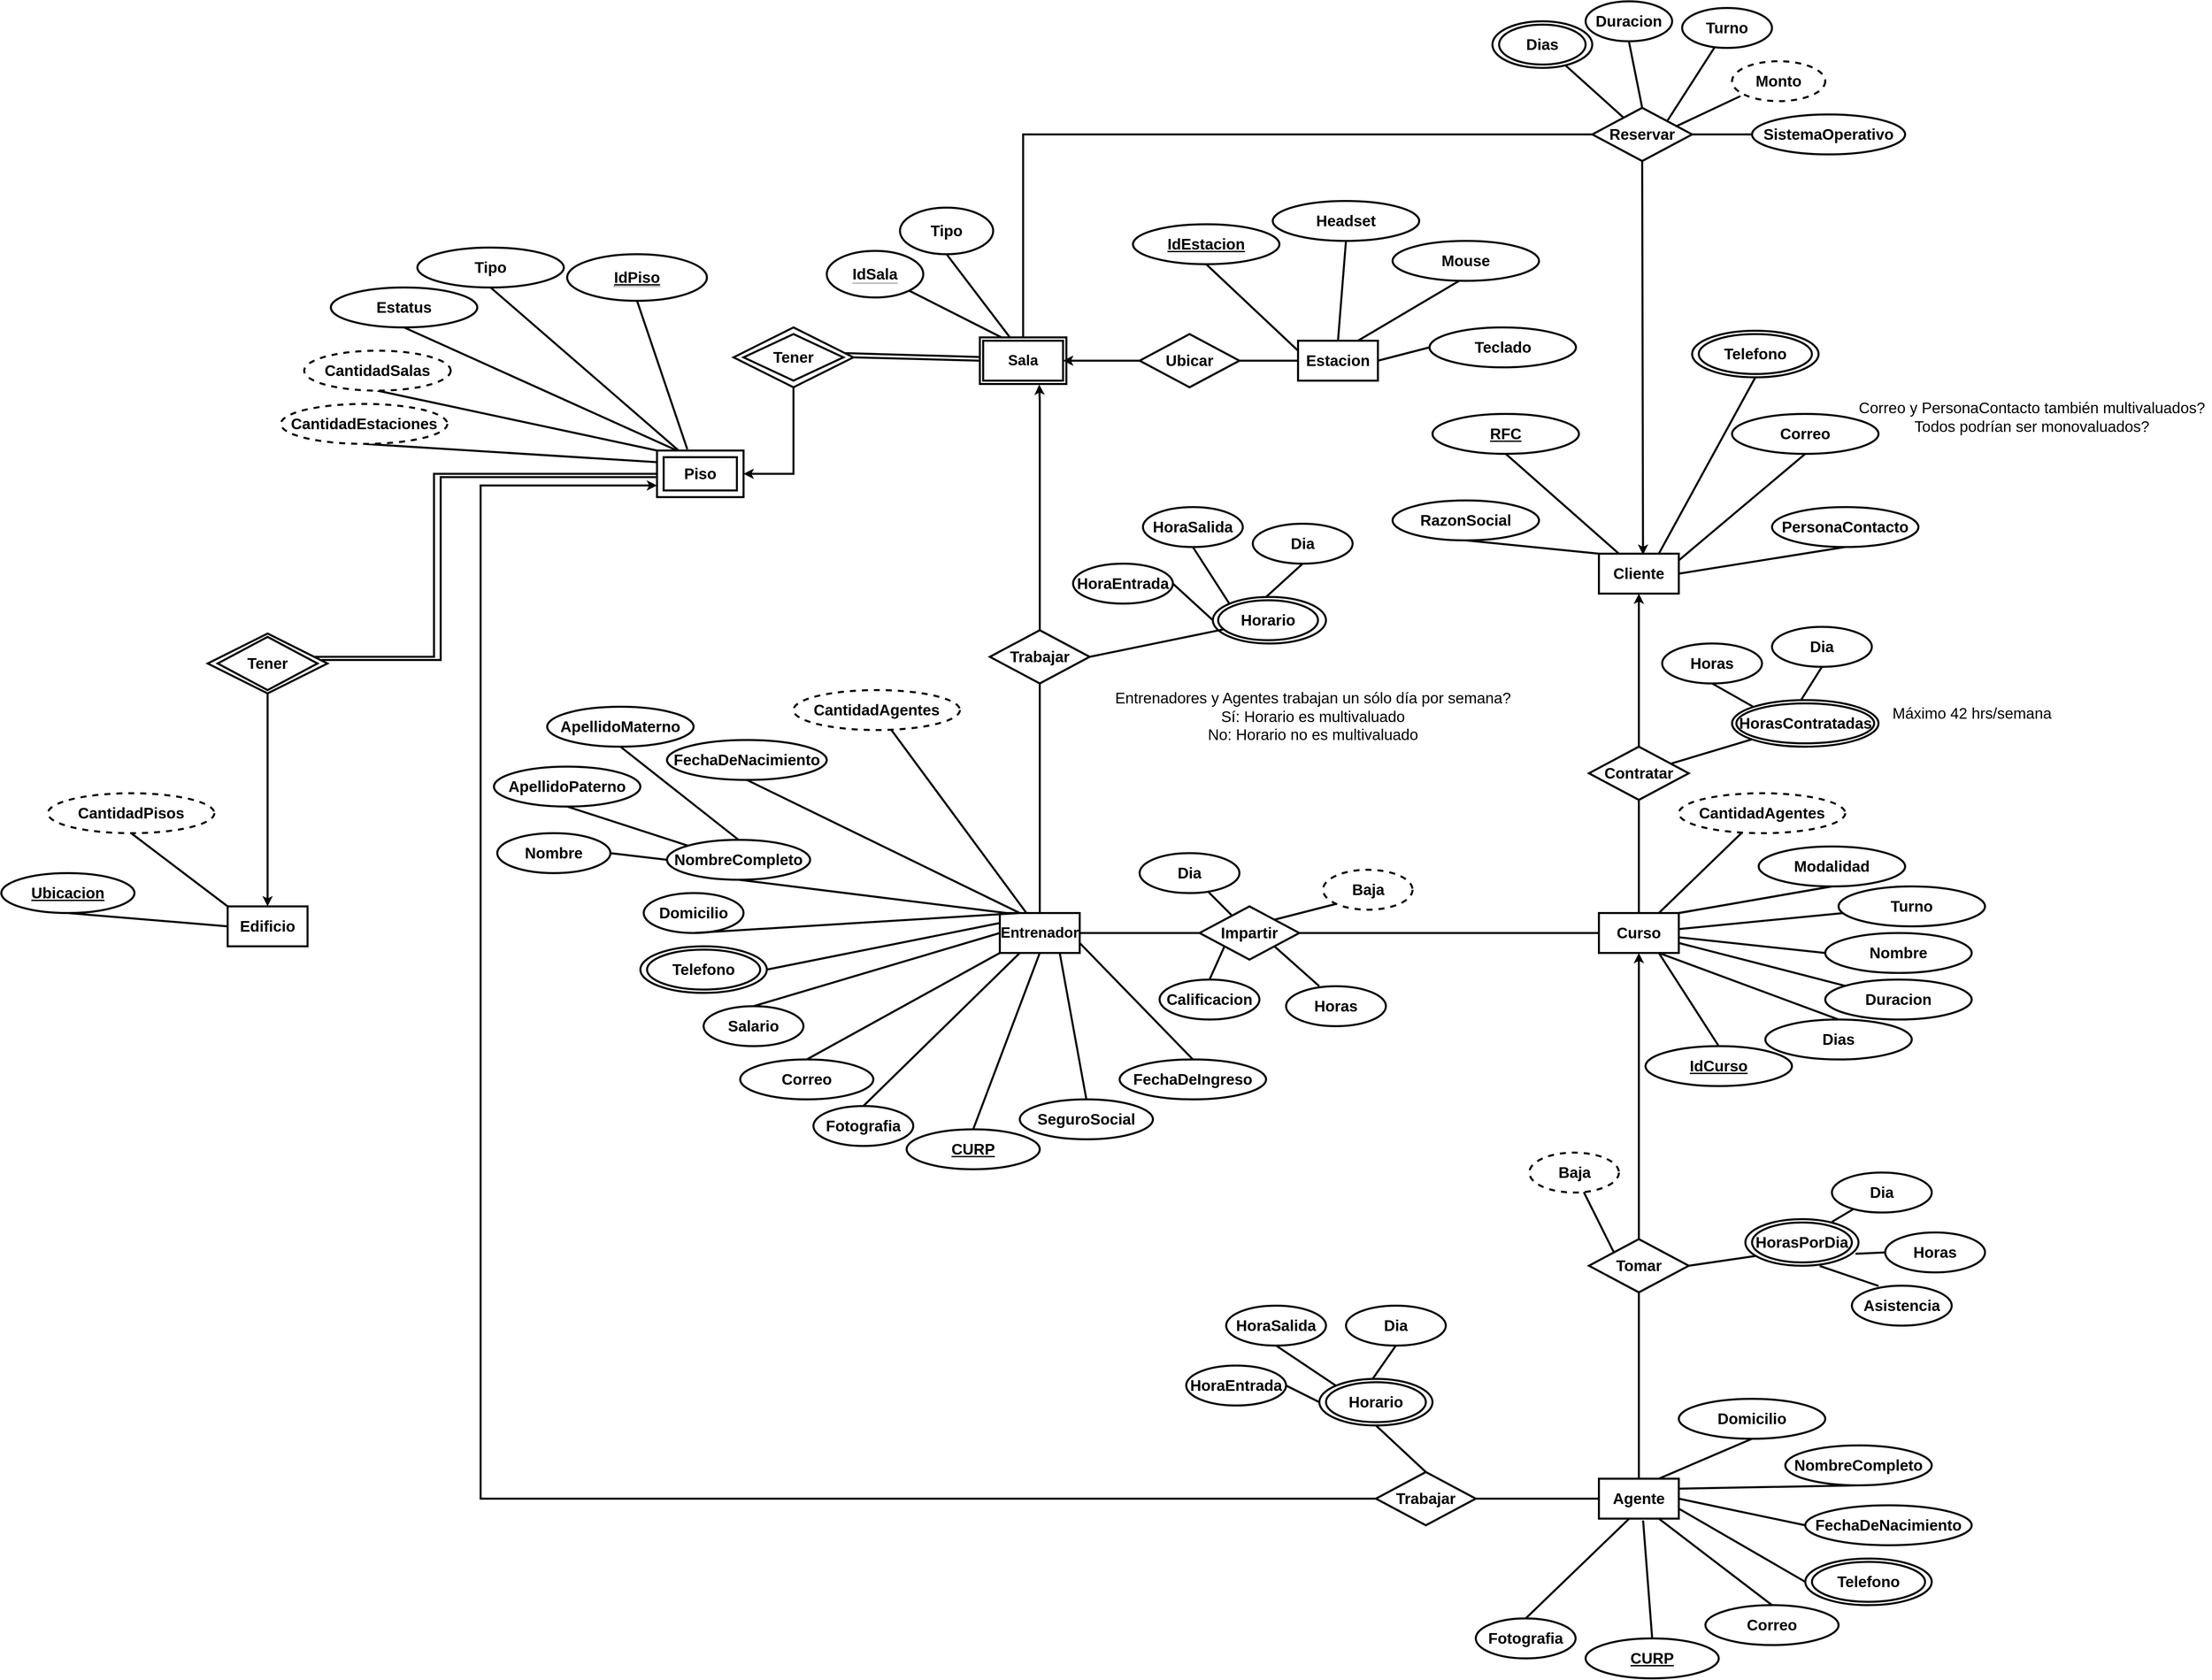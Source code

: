<mxfile version="20.6.0" type="device"><diagram id="R2lEEEUBdFMjLlhIrx00" name="Page-1"><mxGraphModel dx="6080" dy="3767" grid="1" gridSize="10" guides="1" tooltips="1" connect="1" arrows="1" fold="1" page="1" pageScale="1" pageWidth="850" pageHeight="1100" math="0" shadow="0" extFonts="Permanent Marker^https://fonts.googleapis.com/css?family=Permanent+Marker"><root><mxCell id="0"/><mxCell id="1" parent="0"/><mxCell id="3tnrv-D1CUhTZZVsv0aZ-3" value="&lt;font style=&quot;font-size: 23px;&quot;&gt;Agente&lt;/font&gt;" style="rounded=0;whiteSpace=wrap;html=1;strokeWidth=3;fontStyle=1" parent="1" vertex="1"><mxGeometry x="-390" y="660" width="120" height="60" as="geometry"/></mxCell><mxCell id="3tnrv-D1CUhTZZVsv0aZ-4" value="&lt;font style=&quot;font-size: 23px;&quot;&gt;Edificio&lt;/font&gt;" style="rounded=0;whiteSpace=wrap;html=1;strokeWidth=3;fontStyle=1" parent="1" vertex="1"><mxGeometry x="-2450" y="-200" width="120" height="60" as="geometry"/></mxCell><mxCell id="3tnrv-D1CUhTZZVsv0aZ-5" value="&lt;font style=&quot;font-size: 23px;&quot;&gt;Piso&lt;/font&gt;" style="rounded=0;whiteSpace=wrap;html=1;strokeWidth=3;fontStyle=1" parent="1" vertex="1"><mxGeometry x="-1805" y="-885" width="130" height="70" as="geometry"/></mxCell><mxCell id="3tnrv-D1CUhTZZVsv0aZ-6" value="&lt;font style=&quot;font-size: 22px;&quot;&gt;Entrenador&lt;/font&gt;" style="rounded=0;whiteSpace=wrap;html=1;strokeWidth=3;fontStyle=1" parent="1" vertex="1"><mxGeometry x="-1290" y="-190" width="120" height="60" as="geometry"/></mxCell><mxCell id="3tnrv-D1CUhTZZVsv0aZ-7" value="&lt;font style=&quot;font-size: 23px;&quot;&gt;Curso&lt;/font&gt;" style="rounded=0;whiteSpace=wrap;html=1;strokeWidth=3;fontStyle=1" parent="1" vertex="1"><mxGeometry x="-390" y="-190" width="120" height="60" as="geometry"/></mxCell><mxCell id="3tnrv-D1CUhTZZVsv0aZ-8" value="&lt;font style=&quot;font-size: 23px;&quot;&gt;Cliente&lt;/font&gt;" style="rounded=0;whiteSpace=wrap;html=1;strokeWidth=3;fontStyle=1" parent="1" vertex="1"><mxGeometry x="-390" y="-730" width="120" height="60" as="geometry"/></mxCell><mxCell id="3tnrv-D1CUhTZZVsv0aZ-10" value="&lt;font style=&quot;font-size: 23px;&quot;&gt;Estacion&lt;/font&gt;" style="rounded=0;whiteSpace=wrap;html=1;strokeWidth=3;fontStyle=1" parent="1" vertex="1"><mxGeometry x="-842" y="-1050" width="120" height="60" as="geometry"/></mxCell><mxCell id="3tnrv-D1CUhTZZVsv0aZ-14" value="&lt;span style=&quot;font-size: 23px;&quot;&gt;Impartir&lt;/span&gt;" style="rhombus;whiteSpace=wrap;html=1;strokeWidth=3;fontSize=18;fontStyle=1" parent="1" vertex="1"><mxGeometry x="-990" y="-200" width="150" height="80" as="geometry"/></mxCell><mxCell id="3tnrv-D1CUhTZZVsv0aZ-15" value="" style="endArrow=none;html=1;rounded=0;fontSize=23;exitX=1;exitY=0.5;exitDx=0;exitDy=0;entryX=0;entryY=0.5;entryDx=0;entryDy=0;strokeWidth=3;fontStyle=1" parent="1" source="3tnrv-D1CUhTZZVsv0aZ-6" target="3tnrv-D1CUhTZZVsv0aZ-14" edge="1"><mxGeometry width="50" height="50" relative="1" as="geometry"><mxPoint x="-350" y="-130" as="sourcePoint"/><mxPoint x="-300" y="-180" as="targetPoint"/></mxGeometry></mxCell><mxCell id="3tnrv-D1CUhTZZVsv0aZ-16" value="" style="endArrow=none;html=1;rounded=0;fontSize=23;exitX=1;exitY=0.5;exitDx=0;exitDy=0;entryX=0;entryY=0.5;entryDx=0;entryDy=0;strokeWidth=3;fontStyle=1" parent="1" source="3tnrv-D1CUhTZZVsv0aZ-14" target="3tnrv-D1CUhTZZVsv0aZ-7" edge="1"><mxGeometry width="50" height="50" relative="1" as="geometry"><mxPoint x="-425" y="-20" as="sourcePoint"/><mxPoint x="-270" y="-20" as="targetPoint"/></mxGeometry></mxCell><mxCell id="3tnrv-D1CUhTZZVsv0aZ-19" value="&lt;span style=&quot;font-size: 23px;&quot;&gt;Contratar&lt;/span&gt;" style="rhombus;whiteSpace=wrap;html=1;strokeWidth=3;fontSize=18;fontStyle=1" parent="1" vertex="1"><mxGeometry x="-405" y="-440" width="150" height="80" as="geometry"/></mxCell><mxCell id="3tnrv-D1CUhTZZVsv0aZ-21" value="" style="endArrow=none;html=1;rounded=0;strokeWidth=3;fontSize=23;exitX=0.5;exitY=0;exitDx=0;exitDy=0;entryX=0.5;entryY=1;entryDx=0;entryDy=0;fontStyle=1" parent="1" source="3tnrv-D1CUhTZZVsv0aZ-7" target="3tnrv-D1CUhTZZVsv0aZ-19" edge="1"><mxGeometry width="50" height="50" relative="1" as="geometry"><mxPoint x="-200" y="-450" as="sourcePoint"/><mxPoint x="-210" y="-350" as="targetPoint"/></mxGeometry></mxCell><mxCell id="3tnrv-D1CUhTZZVsv0aZ-23" value="&lt;span style=&quot;font-size: 23px;&quot;&gt;Reservar&lt;/span&gt;" style="rhombus;whiteSpace=wrap;html=1;strokeWidth=3;fontSize=18;fontStyle=1" parent="1" vertex="1"><mxGeometry x="-400" y="-1400" width="150" height="80" as="geometry"/></mxCell><mxCell id="3tnrv-D1CUhTZZVsv0aZ-26" value="" style="endArrow=none;html=1;rounded=0;strokeWidth=3;fontSize=23;entryX=0;entryY=0.5;entryDx=0;entryDy=0;edgeStyle=orthogonalEdgeStyle;fontStyle=1;exitX=0.5;exitY=0;exitDx=0;exitDy=0;" parent="1" source="E67LZV5hZD--g2KkYzAz-131" target="3tnrv-D1CUhTZZVsv0aZ-23" edge="1"><mxGeometry width="50" height="50" relative="1" as="geometry"><mxPoint x="-1710" y="-890" as="sourcePoint"/><mxPoint x="-210" y="-580" as="targetPoint"/><Array as="points"><mxPoint x="-1255" y="-1360"/></Array></mxGeometry></mxCell><mxCell id="3tnrv-D1CUhTZZVsv0aZ-27" value="" style="endArrow=classic;html=1;rounded=0;strokeWidth=3;fontSize=23;exitX=0.5;exitY=1;exitDx=0;exitDy=0;fontStyle=1;entryX=0.552;entryY=0.027;entryDx=0;entryDy=0;entryPerimeter=0;" parent="1" source="3tnrv-D1CUhTZZVsv0aZ-23" target="3tnrv-D1CUhTZZVsv0aZ-8" edge="1"><mxGeometry width="50" height="50" relative="1" as="geometry"><mxPoint x="-450" y="-490" as="sourcePoint"/><mxPoint x="-325" y="-740" as="targetPoint"/></mxGeometry></mxCell><mxCell id="3tnrv-D1CUhTZZVsv0aZ-30" value="&lt;span style=&quot;font-size: 23px;&quot;&gt;Tomar&lt;/span&gt;" style="rhombus;whiteSpace=wrap;html=1;strokeWidth=3;fontSize=18;fontStyle=1" parent="1" vertex="1"><mxGeometry x="-405" y="300" width="150" height="80" as="geometry"/></mxCell><mxCell id="3tnrv-D1CUhTZZVsv0aZ-32" value="&lt;span style=&quot;font-size: 23px;&quot;&gt;Trabajar&lt;/span&gt;" style="rhombus;whiteSpace=wrap;html=1;strokeWidth=3;fontSize=18;fontStyle=1" parent="1" vertex="1"><mxGeometry x="-725" y="650" width="150" height="80" as="geometry"/></mxCell><mxCell id="3tnrv-D1CUhTZZVsv0aZ-33" value="" style="endArrow=classic;html=1;rounded=0;strokeWidth=3;fontSize=23;exitX=0;exitY=0.5;exitDx=0;exitDy=0;edgeStyle=elbowEdgeStyle;fontStyle=1;entryX=0;entryY=0.75;entryDx=0;entryDy=0;" parent="1" source="3tnrv-D1CUhTZZVsv0aZ-32" target="3tnrv-D1CUhTZZVsv0aZ-5" edge="1"><mxGeometry width="50" height="50" relative="1" as="geometry"><mxPoint x="-170" y="40" as="sourcePoint"/><mxPoint x="-1550" y="-510" as="targetPoint"/><Array as="points"><mxPoint x="-2070" y="650"/><mxPoint x="-2100" y="550"/><mxPoint x="-2190" y="70"/><mxPoint x="-1760" y="-530"/><mxPoint x="-2200" y="-530"/><mxPoint x="-2200" y="460"/><mxPoint x="-1790" y="90"/><mxPoint x="-1760" y="370"/></Array></mxGeometry></mxCell><mxCell id="3tnrv-D1CUhTZZVsv0aZ-34" value="" style="endArrow=classic;html=1;rounded=0;strokeWidth=3;fontSize=23;exitX=0.5;exitY=0;exitDx=0;exitDy=0;entryX=0.5;entryY=1;entryDx=0;entryDy=0;edgeStyle=elbowEdgeStyle;elbow=vertical;fontStyle=1" parent="1" source="3tnrv-D1CUhTZZVsv0aZ-30" target="3tnrv-D1CUhTZZVsv0aZ-7" edge="1"><mxGeometry width="50" height="50" relative="1" as="geometry"><mxPoint x="-50" y="-90" as="sourcePoint"/><mxPoint y="-140" as="targetPoint"/></mxGeometry></mxCell><mxCell id="3tnrv-D1CUhTZZVsv0aZ-36" value="" style="endArrow=none;html=1;rounded=0;strokeWidth=3;fontSize=23;exitX=0.5;exitY=0;exitDx=0;exitDy=0;entryX=0.5;entryY=1;entryDx=0;entryDy=0;fontStyle=1" parent="1" source="3tnrv-D1CUhTZZVsv0aZ-3" target="3tnrv-D1CUhTZZVsv0aZ-30" edge="1"><mxGeometry width="50" height="50" relative="1" as="geometry"><mxPoint x="-335" y="190" as="sourcePoint"/><mxPoint x="-345" y="480" as="targetPoint"/></mxGeometry></mxCell><mxCell id="3tnrv-D1CUhTZZVsv0aZ-37" value="" style="endArrow=none;html=1;rounded=0;strokeWidth=3;fontSize=23;exitX=0;exitY=0.5;exitDx=0;exitDy=0;entryX=1;entryY=0.5;entryDx=0;entryDy=0;fontStyle=1" parent="1" source="3tnrv-D1CUhTZZVsv0aZ-3" target="3tnrv-D1CUhTZZVsv0aZ-32" edge="1"><mxGeometry width="50" height="50" relative="1" as="geometry"><mxPoint x="-335" y="670" as="sourcePoint"/><mxPoint x="-335" y="490" as="targetPoint"/></mxGeometry></mxCell><mxCell id="3tnrv-D1CUhTZZVsv0aZ-38" value="NombreCompleto" style="ellipse;whiteSpace=wrap;html=1;strokeWidth=3;fontSize=23;fontStyle=1" parent="1" vertex="1"><mxGeometry x="-1790" y="-300" width="215" height="60" as="geometry"/></mxCell><mxCell id="3tnrv-D1CUhTZZVsv0aZ-40" value="Domicilio" style="ellipse;whiteSpace=wrap;html=1;strokeWidth=3;fontSize=23;fontStyle=1" parent="1" vertex="1"><mxGeometry x="-1825" y="-220" width="150" height="60" as="geometry"/></mxCell><mxCell id="3tnrv-D1CUhTZZVsv0aZ-41" value="FechaDeNacimiento" style="ellipse;whiteSpace=wrap;html=1;strokeWidth=3;fontSize=23;fontStyle=1" parent="1" vertex="1"><mxGeometry x="-1790" y="-450" width="240" height="60" as="geometry"/></mxCell><mxCell id="3tnrv-D1CUhTZZVsv0aZ-42" value="" style="ellipse;whiteSpace=wrap;html=1;strokeWidth=3;fontSize=23;fontStyle=1" parent="1" vertex="1"><mxGeometry x="-1830" y="-140" width="190" height="70" as="geometry"/></mxCell><mxCell id="3tnrv-D1CUhTZZVsv0aZ-43" value="Telefono" style="ellipse;whiteSpace=wrap;html=1;strokeWidth=3;fontSize=23;fontStyle=1" parent="1" vertex="1"><mxGeometry x="-1820" y="-135" width="170" height="60" as="geometry"/></mxCell><mxCell id="3tnrv-D1CUhTZZVsv0aZ-44" value="Correo" style="ellipse;whiteSpace=wrap;html=1;strokeWidth=3;fontSize=23;fontStyle=1" parent="1" vertex="1"><mxGeometry x="-1680" y="30" width="200" height="60" as="geometry"/></mxCell><mxCell id="3tnrv-D1CUhTZZVsv0aZ-45" value="&lt;u&gt;CURP&lt;/u&gt;" style="ellipse;whiteSpace=wrap;html=1;strokeWidth=3;fontSize=23;fontStyle=1" parent="1" vertex="1"><mxGeometry x="-1430" y="135" width="200" height="60" as="geometry"/></mxCell><mxCell id="3tnrv-D1CUhTZZVsv0aZ-46" value="SeguroSocial" style="ellipse;whiteSpace=wrap;html=1;strokeWidth=3;fontSize=23;fontStyle=1" parent="1" vertex="1"><mxGeometry x="-1260" y="90" width="200" height="60" as="geometry"/></mxCell><mxCell id="3tnrv-D1CUhTZZVsv0aZ-47" value="Fotografia" style="ellipse;whiteSpace=wrap;html=1;strokeWidth=3;fontSize=23;fontStyle=1" parent="1" vertex="1"><mxGeometry x="-1570" y="100" width="150" height="60" as="geometry"/></mxCell><mxCell id="3tnrv-D1CUhTZZVsv0aZ-48" value="Salario" style="ellipse;whiteSpace=wrap;html=1;strokeWidth=3;fontSize=23;fontStyle=1" parent="1" vertex="1"><mxGeometry x="-1735" y="-50" width="150" height="60" as="geometry"/></mxCell><mxCell id="3tnrv-D1CUhTZZVsv0aZ-50" value="" style="endArrow=none;html=1;rounded=0;strokeWidth=3;fontSize=23;elbow=vertical;entryX=0.25;entryY=0;entryDx=0;entryDy=0;exitX=0.5;exitY=1;exitDx=0;exitDy=0;fontStyle=1" parent="1" source="3tnrv-D1CUhTZZVsv0aZ-41" target="3tnrv-D1CUhTZZVsv0aZ-6" edge="1"><mxGeometry width="50" height="50" relative="1" as="geometry"><mxPoint x="-1170" y="100" as="sourcePoint"/><mxPoint x="-1130" y="50" as="targetPoint"/></mxGeometry></mxCell><mxCell id="3tnrv-D1CUhTZZVsv0aZ-51" value="" style="endArrow=none;html=1;rounded=0;strokeWidth=3;fontSize=23;elbow=vertical;entryX=0.5;entryY=1;entryDx=0;entryDy=0;fontStyle=1" parent="1" target="3tnrv-D1CUhTZZVsv0aZ-38" edge="1"><mxGeometry width="50" height="50" relative="1" as="geometry"><mxPoint x="-1280" y="-190" as="sourcePoint"/><mxPoint x="-1225" y="-170" as="targetPoint"/></mxGeometry></mxCell><mxCell id="3tnrv-D1CUhTZZVsv0aZ-52" value="" style="endArrow=none;html=1;rounded=0;strokeWidth=3;fontSize=23;elbow=vertical;entryX=0.5;entryY=1;entryDx=0;entryDy=0;exitX=0.25;exitY=0;exitDx=0;exitDy=0;fontStyle=1" parent="1" source="3tnrv-D1CUhTZZVsv0aZ-6" target="3tnrv-D1CUhTZZVsv0aZ-40" edge="1"><mxGeometry width="50" height="50" relative="1" as="geometry"><mxPoint x="-1230" y="-160" as="sourcePoint"/><mxPoint x="-1380" y="-320" as="targetPoint"/></mxGeometry></mxCell><mxCell id="3tnrv-D1CUhTZZVsv0aZ-53" value="" style="endArrow=none;html=1;rounded=0;strokeWidth=3;fontSize=23;elbow=vertical;entryX=1;entryY=0.5;entryDx=0;entryDy=0;exitX=0;exitY=0.25;exitDx=0;exitDy=0;fontStyle=1" parent="1" source="3tnrv-D1CUhTZZVsv0aZ-6" target="3tnrv-D1CUhTZZVsv0aZ-42" edge="1"><mxGeometry width="50" height="50" relative="1" as="geometry"><mxPoint x="-1225" y="-170.0" as="sourcePoint"/><mxPoint x="-1545" y="-260.0" as="targetPoint"/></mxGeometry></mxCell><mxCell id="3tnrv-D1CUhTZZVsv0aZ-54" value="" style="endArrow=none;html=1;rounded=0;strokeWidth=3;fontSize=23;elbow=vertical;entryX=0.5;entryY=0;entryDx=0;entryDy=0;exitX=0;exitY=0.5;exitDx=0;exitDy=0;fontStyle=1" parent="1" source="3tnrv-D1CUhTZZVsv0aZ-6" target="3tnrv-D1CUhTZZVsv0aZ-48" edge="1"><mxGeometry width="50" height="50" relative="1" as="geometry"><mxPoint x="-1285" y="-170.0" as="sourcePoint"/><mxPoint x="-1550" y="-175.0" as="targetPoint"/></mxGeometry></mxCell><mxCell id="3tnrv-D1CUhTZZVsv0aZ-55" value="" style="endArrow=none;html=1;rounded=0;strokeWidth=3;fontSize=23;elbow=vertical;entryX=0.5;entryY=0;entryDx=0;entryDy=0;exitX=0;exitY=1;exitDx=0;exitDy=0;fontStyle=1" parent="1" source="3tnrv-D1CUhTZZVsv0aZ-6" target="3tnrv-D1CUhTZZVsv0aZ-44" edge="1"><mxGeometry width="50" height="50" relative="1" as="geometry"><mxPoint x="-1285" y="-140.0" as="sourcePoint"/><mxPoint x="-1550.0" y="-80.0" as="targetPoint"/></mxGeometry></mxCell><mxCell id="3tnrv-D1CUhTZZVsv0aZ-56" value="" style="endArrow=none;html=1;rounded=0;strokeWidth=3;fontSize=23;elbow=vertical;entryX=0.5;entryY=0;entryDx=0;entryDy=0;exitX=0.25;exitY=1;exitDx=0;exitDy=0;fontStyle=1" parent="1" source="3tnrv-D1CUhTZZVsv0aZ-6" target="3tnrv-D1CUhTZZVsv0aZ-47" edge="1"><mxGeometry width="50" height="50" relative="1" as="geometry"><mxPoint x="-1285" y="-110.0" as="sourcePoint"/><mxPoint x="-1545" y="-20" as="targetPoint"/></mxGeometry></mxCell><mxCell id="3tnrv-D1CUhTZZVsv0aZ-57" value="" style="endArrow=none;html=1;rounded=0;strokeWidth=3;fontSize=23;elbow=vertical;entryX=0.5;entryY=0;entryDx=0;entryDy=0;exitX=0.5;exitY=1;exitDx=0;exitDy=0;fontStyle=1" parent="1" source="3tnrv-D1CUhTZZVsv0aZ-6" target="3tnrv-D1CUhTZZVsv0aZ-45" edge="1"><mxGeometry width="50" height="50" relative="1" as="geometry"><mxPoint x="-1200" y="-50" as="sourcePoint"/><mxPoint x="-1485" y="60" as="targetPoint"/></mxGeometry></mxCell><mxCell id="3tnrv-D1CUhTZZVsv0aZ-58" value="" style="endArrow=none;html=1;rounded=0;strokeWidth=3;fontSize=23;elbow=vertical;entryX=0.5;entryY=0;entryDx=0;entryDy=0;exitX=0.75;exitY=1;exitDx=0;exitDy=0;fontStyle=1" parent="1" source="3tnrv-D1CUhTZZVsv0aZ-6" target="3tnrv-D1CUhTZZVsv0aZ-46" edge="1"><mxGeometry width="50" height="50" relative="1" as="geometry"><mxPoint x="-1225" y="-110.0" as="sourcePoint"/><mxPoint x="-1350" y="140" as="targetPoint"/></mxGeometry></mxCell><mxCell id="3tnrv-D1CUhTZZVsv0aZ-59" value="FechaDeIngreso" style="ellipse;whiteSpace=wrap;html=1;strokeWidth=3;fontSize=23;fontStyle=1" parent="1" vertex="1"><mxGeometry x="-1110" y="30" width="220" height="60" as="geometry"/></mxCell><mxCell id="3tnrv-D1CUhTZZVsv0aZ-60" value="" style="endArrow=none;html=1;rounded=0;strokeWidth=3;fontSize=23;elbow=vertical;entryX=0.5;entryY=0;entryDx=0;entryDy=0;exitX=1;exitY=0.75;exitDx=0;exitDy=0;fontStyle=1" parent="1" source="3tnrv-D1CUhTZZVsv0aZ-6" target="3tnrv-D1CUhTZZVsv0aZ-59" edge="1"><mxGeometry width="50" height="50" relative="1" as="geometry"><mxPoint x="-1190" y="-120" as="sourcePoint"/><mxPoint x="-1010" y="30" as="targetPoint"/></mxGeometry></mxCell><mxCell id="E67LZV5hZD--g2KkYzAz-5" value="Domicilio" style="ellipse;whiteSpace=wrap;html=1;strokeWidth=3;fontSize=23;fontStyle=1" parent="1" vertex="1"><mxGeometry x="-270" y="540" width="220" height="60" as="geometry"/></mxCell><mxCell id="E67LZV5hZD--g2KkYzAz-7" value="NombreCompleto" style="ellipse;whiteSpace=wrap;html=1;strokeWidth=3;fontSize=23;fontStyle=1" parent="1" vertex="1"><mxGeometry x="-110" y="610" width="220" height="60" as="geometry"/></mxCell><mxCell id="E67LZV5hZD--g2KkYzAz-8" value="FechaDeNacimiento" style="ellipse;whiteSpace=wrap;html=1;strokeWidth=3;fontSize=23;fontStyle=1" parent="1" vertex="1"><mxGeometry x="-80" y="700" width="250" height="60" as="geometry"/></mxCell><mxCell id="E67LZV5hZD--g2KkYzAz-13" value="Correo" style="ellipse;whiteSpace=wrap;html=1;strokeWidth=3;fontSize=23;fontStyle=1" parent="1" vertex="1"><mxGeometry x="-230" y="850" width="200" height="60" as="geometry"/></mxCell><mxCell id="E67LZV5hZD--g2KkYzAz-15" value="&lt;u&gt;CURP&lt;/u&gt;" style="ellipse;whiteSpace=wrap;html=1;strokeWidth=3;fontSize=23;fontStyle=1" parent="1" vertex="1"><mxGeometry x="-410" y="900" width="200" height="60" as="geometry"/></mxCell><mxCell id="E67LZV5hZD--g2KkYzAz-16" value="Fotografia" style="ellipse;whiteSpace=wrap;html=1;strokeWidth=3;fontSize=23;fontStyle=1" parent="1" vertex="1"><mxGeometry x="-575" y="870" width="150" height="60" as="geometry"/></mxCell><mxCell id="E67LZV5hZD--g2KkYzAz-20" value="" style="endArrow=none;html=1;rounded=0;strokeWidth=3;fontSize=23;entryX=0.5;entryY=1;entryDx=0;entryDy=0;exitX=0.75;exitY=0;exitDx=0;exitDy=0;fontStyle=1" parent="1" source="3tnrv-D1CUhTZZVsv0aZ-3" target="E67LZV5hZD--g2KkYzAz-5" edge="1"><mxGeometry width="50" height="50" relative="1" as="geometry"><mxPoint x="-310" y="620" as="sourcePoint"/><mxPoint x="-310.0" y="260" as="targetPoint"/></mxGeometry></mxCell><mxCell id="E67LZV5hZD--g2KkYzAz-21" value="" style="endArrow=none;html=1;rounded=0;strokeWidth=3;fontSize=23;entryX=0.5;entryY=1;entryDx=0;entryDy=0;exitX=1;exitY=0.25;exitDx=0;exitDy=0;fontStyle=1" parent="1" source="3tnrv-D1CUhTZZVsv0aZ-3" target="E67LZV5hZD--g2KkYzAz-7" edge="1"><mxGeometry width="50" height="50" relative="1" as="geometry"><mxPoint x="-290" y="670" as="sourcePoint"/><mxPoint x="-150" y="610" as="targetPoint"/></mxGeometry></mxCell><mxCell id="E67LZV5hZD--g2KkYzAz-22" value="" style="endArrow=none;html=1;rounded=0;strokeWidth=3;fontSize=23;entryX=0;entryY=0.5;entryDx=0;entryDy=0;exitX=1;exitY=0.5;exitDx=0;exitDy=0;fontStyle=1" parent="1" source="3tnrv-D1CUhTZZVsv0aZ-3" target="E67LZV5hZD--g2KkYzAz-8" edge="1"><mxGeometry width="50" height="50" relative="1" as="geometry"><mxPoint x="-260" y="685" as="sourcePoint"/><mxPoint x="10" y="680" as="targetPoint"/></mxGeometry></mxCell><mxCell id="E67LZV5hZD--g2KkYzAz-23" value="" style="endArrow=none;html=1;rounded=0;strokeWidth=3;fontSize=23;entryX=0.553;entryY=1.045;entryDx=0;entryDy=0;exitX=0.5;exitY=0;exitDx=0;exitDy=0;entryPerimeter=0;fontStyle=1" parent="1" source="E67LZV5hZD--g2KkYzAz-15" target="3tnrv-D1CUhTZZVsv0aZ-3" edge="1"><mxGeometry width="50" height="50" relative="1" as="geometry"><mxPoint x="-260" y="700" as="sourcePoint"/><mxPoint x="-70" y="740" as="targetPoint"/></mxGeometry></mxCell><mxCell id="E67LZV5hZD--g2KkYzAz-24" value="" style="endArrow=none;html=1;rounded=0;strokeWidth=3;fontSize=23;entryX=0.5;entryY=0;entryDx=0;entryDy=0;exitX=0.75;exitY=1;exitDx=0;exitDy=0;fontStyle=1" parent="1" source="3tnrv-D1CUhTZZVsv0aZ-3" target="E67LZV5hZD--g2KkYzAz-13" edge="1"><mxGeometry width="50" height="50" relative="1" as="geometry"><mxPoint x="-250" y="710" as="sourcePoint"/><mxPoint x="-60" y="750" as="targetPoint"/></mxGeometry></mxCell><mxCell id="E67LZV5hZD--g2KkYzAz-25" value="" style="endArrow=none;html=1;rounded=0;strokeWidth=3;fontSize=23;exitX=1;exitY=0.75;exitDx=0;exitDy=0;entryX=0;entryY=0.5;entryDx=0;entryDy=0;fontStyle=1" parent="1" source="3tnrv-D1CUhTZZVsv0aZ-3" target="E67LZV5hZD--g2KkYzAz-27" edge="1"><mxGeometry width="50" height="50" relative="1" as="geometry"><mxPoint x="-240" y="720" as="sourcePoint"/><mxPoint x="-90" y="800" as="targetPoint"/></mxGeometry></mxCell><mxCell id="E67LZV5hZD--g2KkYzAz-26" value="" style="endArrow=none;html=1;rounded=0;strokeWidth=3;fontSize=23;entryX=0.5;entryY=0;entryDx=0;entryDy=0;exitX=0.383;exitY=0.993;exitDx=0;exitDy=0;exitPerimeter=0;fontStyle=1" parent="1" source="3tnrv-D1CUhTZZVsv0aZ-3" target="E67LZV5hZD--g2KkYzAz-16" edge="1"><mxGeometry width="50" height="50" relative="1" as="geometry"><mxPoint x="-230" y="730" as="sourcePoint"/><mxPoint x="-40" y="770" as="targetPoint"/></mxGeometry></mxCell><mxCell id="E67LZV5hZD--g2KkYzAz-27" value="" style="ellipse;whiteSpace=wrap;html=1;strokeWidth=3;fontSize=23;fontStyle=1" parent="1" vertex="1"><mxGeometry x="-80" y="780" width="190" height="70" as="geometry"/></mxCell><mxCell id="E67LZV5hZD--g2KkYzAz-28" value="Telefono" style="ellipse;whiteSpace=wrap;html=1;strokeWidth=3;fontSize=23;fontStyle=1" parent="1" vertex="1"><mxGeometry x="-70" y="785" width="170" height="60" as="geometry"/></mxCell><mxCell id="E67LZV5hZD--g2KkYzAz-33" value="&lt;u&gt;Ubicacion&lt;/u&gt;" style="ellipse;whiteSpace=wrap;html=1;strokeWidth=3;fontSize=23;fontStyle=1" parent="1" vertex="1"><mxGeometry x="-2790" y="-250" width="200" height="60" as="geometry"/></mxCell><mxCell id="E67LZV5hZD--g2KkYzAz-38" value="" style="endArrow=none;html=1;rounded=0;strokeWidth=3;fontSize=23;elbow=vertical;entryX=0.5;entryY=1;entryDx=0;entryDy=0;exitX=0;exitY=0.5;exitDx=0;exitDy=0;fontStyle=1" parent="1" source="3tnrv-D1CUhTZZVsv0aZ-4" target="E67LZV5hZD--g2KkYzAz-33" edge="1"><mxGeometry width="50" height="50" relative="1" as="geometry"><mxPoint x="-1905" y="-860" as="sourcePoint"/><mxPoint x="-2035" y="-600" as="targetPoint"/></mxGeometry></mxCell><mxCell id="E67LZV5hZD--g2KkYzAz-39" value="" style="endArrow=none;html=1;rounded=0;strokeWidth=3;fontSize=23;elbow=vertical;entryX=0.5;entryY=1;entryDx=0;entryDy=0;exitX=0;exitY=0;exitDx=0;exitDy=0;fontStyle=1" parent="1" source="3tnrv-D1CUhTZZVsv0aZ-4" target="Qm0YIdSIWJDULUYblHwD-3" edge="1"><mxGeometry width="50" height="50" relative="1" as="geometry"><mxPoint x="-1615" y="-260" as="sourcePoint"/><mxPoint x="-2190" y="-250" as="targetPoint"/></mxGeometry></mxCell><mxCell id="E67LZV5hZD--g2KkYzAz-42" value="" style="endArrow=none;html=1;rounded=0;strokeWidth=3;fontSize=23;elbow=vertical;entryX=0;entryY=0;entryDx=0;entryDy=0;exitX=0.5;exitY=1;exitDx=0;exitDy=0;fontStyle=1" parent="1" source="E67LZV5hZD--g2KkYzAz-64" target="3tnrv-D1CUhTZZVsv0aZ-5" edge="1"><mxGeometry width="50" height="50" relative="1" as="geometry"><mxPoint x="-2065" y="-965" as="sourcePoint"/><mxPoint x="-2100" y="-495" as="targetPoint"/></mxGeometry></mxCell><mxCell id="E67LZV5hZD--g2KkYzAz-43" value="" style="endArrow=none;html=1;rounded=0;strokeWidth=3;fontSize=23;elbow=vertical;entryX=0;entryY=0.25;entryDx=0;entryDy=0;exitX=0.5;exitY=1;exitDx=0;exitDy=0;fontStyle=1" parent="1" source="E67LZV5hZD--g2KkYzAz-66" target="3tnrv-D1CUhTZZVsv0aZ-5" edge="1"><mxGeometry width="50" height="50" relative="1" as="geometry"><mxPoint x="-2135" y="-885" as="sourcePoint"/><mxPoint x="-1750" y="-875" as="targetPoint"/></mxGeometry></mxCell><mxCell id="E67LZV5hZD--g2KkYzAz-44" value="Tipo" style="ellipse;whiteSpace=wrap;html=1;strokeWidth=3;fontSize=23;fontStyle=1" parent="1" vertex="1"><mxGeometry x="-2165" y="-1190" width="220" height="60" as="geometry"/></mxCell><mxCell id="E67LZV5hZD--g2KkYzAz-45" value="" style="endArrow=none;html=1;rounded=0;strokeWidth=3;fontSize=23;elbow=vertical;entryX=0.5;entryY=1;entryDx=0;entryDy=0;exitX=0.25;exitY=0;exitDx=0;exitDy=0;fontStyle=1" parent="1" source="3tnrv-D1CUhTZZVsv0aZ-5" target="E67LZV5hZD--g2KkYzAz-44" edge="1"><mxGeometry width="50" height="50" relative="1" as="geometry"><mxPoint x="-1725" y="-885" as="sourcePoint"/><mxPoint x="-1235" y="-835" as="targetPoint"/><Array as="points"/></mxGeometry></mxCell><mxCell id="E67LZV5hZD--g2KkYzAz-47" value="&lt;span style=&quot;font-size: 23px;&quot;&gt;Tener&lt;/span&gt;" style="rhombus;whiteSpace=wrap;html=1;strokeWidth=3;fontSize=18;fontStyle=1" parent="1" vertex="1"><mxGeometry x="-2480" y="-610" width="180" height="90" as="geometry"/></mxCell><mxCell id="E67LZV5hZD--g2KkYzAz-49" value="" style="endArrow=classic;html=1;rounded=0;strokeWidth=3;fontSize=23;exitX=0.5;exitY=1;exitDx=0;exitDy=0;edgeStyle=orthogonalEdgeStyle;elbow=vertical;fontStyle=1;entryX=0.5;entryY=0;entryDx=0;entryDy=0;" parent="1" source="E67LZV5hZD--g2KkYzAz-47" target="3tnrv-D1CUhTZZVsv0aZ-4" edge="1"><mxGeometry width="50" height="50" relative="1" as="geometry"><mxPoint x="-2100" y="490" as="sourcePoint"/><mxPoint x="-2350" y="-270" as="targetPoint"/><Array as="points"/></mxGeometry></mxCell><mxCell id="E67LZV5hZD--g2KkYzAz-58" value="&lt;span style=&quot;font-size: 23px;&quot;&gt;Tener&lt;/span&gt;" style="rhombus;whiteSpace=wrap;html=1;strokeWidth=3;fontSize=18;fontStyle=1" parent="1" vertex="1"><mxGeometry x="-2465" y="-605" width="150" height="80" as="geometry"/></mxCell><mxCell id="E67LZV5hZD--g2KkYzAz-59" value="&lt;font style=&quot;font-size: 23px;&quot;&gt;Piso&lt;/font&gt;" style="rounded=0;whiteSpace=wrap;html=1;strokeWidth=3;fontStyle=1" parent="1" vertex="1"><mxGeometry x="-1795" y="-875" width="110" height="50" as="geometry"/></mxCell><mxCell id="E67LZV5hZD--g2KkYzAz-61" value="Estatus" style="ellipse;whiteSpace=wrap;html=1;strokeWidth=3;fontSize=23;fontStyle=1" parent="1" vertex="1"><mxGeometry x="-2295" y="-1130" width="220" height="60" as="geometry"/></mxCell><mxCell id="E67LZV5hZD--g2KkYzAz-62" value="" style="endArrow=none;html=1;rounded=0;strokeWidth=3;fontSize=23;elbow=vertical;exitX=0.5;exitY=1;exitDx=0;exitDy=0;fontStyle=1" parent="1" source="E67LZV5hZD--g2KkYzAz-61" edge="1"><mxGeometry width="50" height="50" relative="1" as="geometry"><mxPoint x="-1850" y="-1015" as="sourcePoint"/><mxPoint x="-1775" y="-885" as="targetPoint"/></mxGeometry></mxCell><mxCell id="E67LZV5hZD--g2KkYzAz-64" value="&lt;span style=&quot;&quot;&gt;&lt;font style=&quot;font-size: 23px;&quot;&gt;CantidadSalas&lt;/font&gt;&lt;/span&gt;" style="ellipse;whiteSpace=wrap;html=1;align=center;strokeWidth=3;fontSize=16;fontStyle=1;dashed=1;" parent="1" vertex="1"><mxGeometry x="-2335" y="-1035" width="220" height="60" as="geometry"/></mxCell><mxCell id="E67LZV5hZD--g2KkYzAz-66" value="&lt;span style=&quot;&quot;&gt;&lt;font style=&quot;font-size: 23px;&quot;&gt;CantidadEstaciones&lt;/font&gt;&lt;/span&gt;" style="ellipse;whiteSpace=wrap;html=1;align=center;strokeWidth=3;fontSize=16;fontStyle=1;dashed=1;" parent="1" vertex="1"><mxGeometry x="-2370" y="-955" width="250" height="60" as="geometry"/></mxCell><mxCell id="E67LZV5hZD--g2KkYzAz-67" value="SistemaOperativo" style="ellipse;whiteSpace=wrap;html=1;strokeWidth=3;fontSize=23;fontStyle=1" parent="1" vertex="1"><mxGeometry x="-160" y="-1390" width="230" height="60" as="geometry"/></mxCell><mxCell id="E67LZV5hZD--g2KkYzAz-68" value="Mouse" style="ellipse;whiteSpace=wrap;html=1;strokeWidth=3;fontSize=23;fontStyle=1" parent="1" vertex="1"><mxGeometry x="-700" y="-1200" width="220" height="60" as="geometry"/></mxCell><mxCell id="E67LZV5hZD--g2KkYzAz-69" value="Teclado" style="ellipse;whiteSpace=wrap;html=1;strokeWidth=3;fontSize=23;fontStyle=1" parent="1" vertex="1"><mxGeometry x="-644.5" y="-1070" width="220" height="60" as="geometry"/></mxCell><mxCell id="E67LZV5hZD--g2KkYzAz-70" value="Headset" style="ellipse;whiteSpace=wrap;html=1;strokeWidth=3;fontSize=23;fontStyle=1" parent="1" vertex="1"><mxGeometry x="-880" y="-1260" width="220" height="60" as="geometry"/></mxCell><mxCell id="E67LZV5hZD--g2KkYzAz-72" value="" style="endArrow=none;html=1;rounded=0;strokeWidth=3;fontSize=23;elbow=vertical;entryX=1;entryY=0.5;entryDx=0;entryDy=0;exitX=0;exitY=0.5;exitDx=0;exitDy=0;fontStyle=1" parent="1" source="E67LZV5hZD--g2KkYzAz-67" target="3tnrv-D1CUhTZZVsv0aZ-23" edge="1"><mxGeometry width="50" height="50" relative="1" as="geometry"><mxPoint x="-822" y="-500" as="sourcePoint"/><mxPoint x="-724.5" y="-350" as="targetPoint"/></mxGeometry></mxCell><mxCell id="E67LZV5hZD--g2KkYzAz-73" value="" style="endArrow=none;html=1;rounded=0;strokeWidth=3;fontSize=23;elbow=vertical;exitX=0.5;exitY=1;exitDx=0;exitDy=0;fontStyle=1" parent="1" source="E67LZV5hZD--g2KkYzAz-70" edge="1"><mxGeometry width="50" height="50" relative="1" as="geometry"><mxPoint x="-752" y="-670" as="sourcePoint"/><mxPoint x="-782" y="-1050" as="targetPoint"/></mxGeometry></mxCell><mxCell id="E67LZV5hZD--g2KkYzAz-74" value="" style="endArrow=none;html=1;rounded=0;strokeWidth=3;fontSize=23;elbow=vertical;exitX=0.455;exitY=1;exitDx=0;exitDy=0;entryX=0.75;entryY=0;entryDx=0;entryDy=0;exitPerimeter=0;fontStyle=1" parent="1" source="E67LZV5hZD--g2KkYzAz-68" target="3tnrv-D1CUhTZZVsv0aZ-10" edge="1"><mxGeometry width="50" height="50" relative="1" as="geometry"><mxPoint x="-597" y="-790" as="sourcePoint"/><mxPoint x="-567" y="-600" as="targetPoint"/></mxGeometry></mxCell><mxCell id="E67LZV5hZD--g2KkYzAz-75" value="" style="endArrow=none;html=1;rounded=0;strokeWidth=3;fontSize=23;elbow=vertical;exitX=0;exitY=0.5;exitDx=0;exitDy=0;entryX=1;entryY=0.5;entryDx=0;entryDy=0;fontStyle=1" parent="1" source="E67LZV5hZD--g2KkYzAz-69" target="3tnrv-D1CUhTZZVsv0aZ-10" edge="1"><mxGeometry width="50" height="50" relative="1" as="geometry"><mxPoint x="-436.9" y="-680" as="sourcePoint"/><mxPoint x="-537" y="-600" as="targetPoint"/></mxGeometry></mxCell><mxCell id="E67LZV5hZD--g2KkYzAz-79" value="&lt;span style=&quot;font-size: 23px;&quot;&gt;Trabajar&lt;/span&gt;" style="rhombus;whiteSpace=wrap;html=1;strokeWidth=3;fontSize=18;fontStyle=1" parent="1" vertex="1"><mxGeometry x="-1305" y="-615" width="150" height="80" as="geometry"/></mxCell><mxCell id="E67LZV5hZD--g2KkYzAz-81" value="&amp;nbsp;" style="endArrow=classic;html=1;rounded=0;strokeWidth=3;fontSize=23;edgeStyle=orthogonalEdgeStyle;elbow=vertical;exitX=0.5;exitY=0;exitDx=0;exitDy=0;fontStyle=1;entryX=0.686;entryY=1.013;entryDx=0;entryDy=0;entryPerimeter=0;" parent="1" source="E67LZV5hZD--g2KkYzAz-79" target="E67LZV5hZD--g2KkYzAz-131" edge="1"><mxGeometry x="-0.531" y="-201" width="50" height="50" relative="1" as="geometry"><mxPoint x="-970" y="-430" as="sourcePoint"/><mxPoint x="-1210" y="-940" as="targetPoint"/><Array as="points"><mxPoint x="-1230" y="-960"/><mxPoint x="-1231" y="-960"/></Array><mxPoint x="89" y="21" as="offset"/></mxGeometry></mxCell><mxCell id="E67LZV5hZD--g2KkYzAz-83" value="" style="endArrow=none;html=1;rounded=0;fontSize=23;exitX=0.5;exitY=1;exitDx=0;exitDy=0;strokeWidth=3;entryX=0.5;entryY=0;entryDx=0;entryDy=0;fontStyle=1" parent="1" source="E67LZV5hZD--g2KkYzAz-79" target="3tnrv-D1CUhTZZVsv0aZ-6" edge="1"><mxGeometry width="50" height="50" relative="1" as="geometry"><mxPoint x="-1160" y="-150" as="sourcePoint"/><mxPoint x="-1210" y="-200" as="targetPoint"/></mxGeometry></mxCell><mxCell id="E67LZV5hZD--g2KkYzAz-90" value="Duracion" style="ellipse;whiteSpace=wrap;html=1;strokeWidth=3;fontSize=23;fontStyle=1" parent="1" vertex="1"><mxGeometry x="-50" y="-90" width="220" height="60" as="geometry"/></mxCell><mxCell id="E67LZV5hZD--g2KkYzAz-91" value="Modalidad" style="ellipse;whiteSpace=wrap;html=1;strokeWidth=3;fontSize=23;fontStyle=1" parent="1" vertex="1"><mxGeometry x="-150" y="-290" width="220" height="60" as="geometry"/></mxCell><mxCell id="E67LZV5hZD--g2KkYzAz-92" value="Dias" style="ellipse;whiteSpace=wrap;html=1;strokeWidth=3;fontSize=23;fontStyle=1" parent="1" vertex="1"><mxGeometry x="-140" y="-30" width="220" height="60" as="geometry"/></mxCell><mxCell id="E67LZV5hZD--g2KkYzAz-93" value="Nombre" style="ellipse;whiteSpace=wrap;html=1;strokeWidth=3;fontSize=23;fontStyle=1" parent="1" vertex="1"><mxGeometry x="-50" y="-160" width="220" height="60" as="geometry"/></mxCell><mxCell id="E67LZV5hZD--g2KkYzAz-95" value="" style="endArrow=none;html=1;rounded=0;strokeWidth=3;fontSize=23;elbow=vertical;entryX=0;entryY=0.5;entryDx=0;entryDy=0;fontStyle=1" parent="1" source="3tnrv-D1CUhTZZVsv0aZ-7" target="E67LZV5hZD--g2KkYzAz-93" edge="1"><mxGeometry width="50" height="50" relative="1" as="geometry"><mxPoint x="-270" y="-160" as="sourcePoint"/><mxPoint x="-357.5" y="330" as="targetPoint"/></mxGeometry></mxCell><mxCell id="E67LZV5hZD--g2KkYzAz-96" value="" style="endArrow=none;html=1;rounded=0;strokeWidth=3;fontSize=23;elbow=vertical;fontStyle=1;exitX=1;exitY=0.75;exitDx=0;exitDy=0;" parent="1" source="3tnrv-D1CUhTZZVsv0aZ-7" target="E67LZV5hZD--g2KkYzAz-90" edge="1"><mxGeometry width="50" height="50" relative="1" as="geometry"><mxPoint x="-260" y="-150" as="sourcePoint"/><mxPoint x="-40" y="-160" as="targetPoint"/></mxGeometry></mxCell><mxCell id="E67LZV5hZD--g2KkYzAz-97" value="" style="endArrow=none;html=1;rounded=0;strokeWidth=3;fontSize=23;elbow=vertical;entryX=0.5;entryY=1;entryDx=0;entryDy=0;exitX=1;exitY=0;exitDx=0;exitDy=0;fontStyle=1" parent="1" source="3tnrv-D1CUhTZZVsv0aZ-7" target="E67LZV5hZD--g2KkYzAz-91" edge="1"><mxGeometry width="50" height="50" relative="1" as="geometry"><mxPoint x="-140" y="-140" as="sourcePoint"/><mxPoint x="100" y="-20" as="targetPoint"/></mxGeometry></mxCell><mxCell id="E67LZV5hZD--g2KkYzAz-99" value="" style="endArrow=none;html=1;rounded=0;fontSize=23;strokeWidth=3;entryX=0;entryY=0.5;entryDx=0;entryDy=0;edgeStyle=elbowEdgeStyle;fontStyle=1;" parent="1" source="E67LZV5hZD--g2KkYzAz-47" target="3tnrv-D1CUhTZZVsv0aZ-5" edge="1"><mxGeometry width="50" height="50" relative="1" as="geometry"><mxPoint x="-2230" y="-590" as="sourcePoint"/><mxPoint x="-2116" y="-520" as="targetPoint"/><Array as="points"><mxPoint x="-2140" y="-575"/><mxPoint x="-2030" y="-580"/><mxPoint x="-2120" y="-120"/><mxPoint x="-2120" y="-360"/></Array></mxGeometry></mxCell><mxCell id="E67LZV5hZD--g2KkYzAz-100" value="" style="endArrow=none;html=1;rounded=0;fontSize=23;strokeWidth=3;edgeStyle=elbowEdgeStyle;fontStyle=1;exitX=0.951;exitY=0.441;exitDx=0;exitDy=0;exitPerimeter=0;entryX=-0.013;entryY=0.572;entryDx=0;entryDy=0;entryPerimeter=0;" parent="1" source="E67LZV5hZD--g2KkYzAz-47" target="3tnrv-D1CUhTZZVsv0aZ-5" edge="1"><mxGeometry width="50" height="50" relative="1" as="geometry"><mxPoint x="-2250" y="-569" as="sourcePoint"/><mxPoint x="-1630" y="-570" as="targetPoint"/><Array as="points"><mxPoint x="-2130" y="-730"/><mxPoint x="-1680" y="-570"/><mxPoint x="-1770" y="-575"/><mxPoint x="-1860" y="-575"/><mxPoint x="-2010" y="-575"/><mxPoint x="-2080" y="-575"/><mxPoint x="-2230" y="-570"/><mxPoint x="-2250" y="-570"/><mxPoint x="-2260" y="-569"/><mxPoint x="-2240" y="-570"/><mxPoint x="-2210" y="-600"/><mxPoint x="-2210" y="-590"/><mxPoint x="-2110" y="-560"/><mxPoint x="-2090" y="-339.08"/></Array></mxGeometry></mxCell><mxCell id="E67LZV5hZD--g2KkYzAz-102" value="ApellidoPaterno" style="ellipse;whiteSpace=wrap;html=1;strokeWidth=3;fontSize=23;fontStyle=1" parent="1" vertex="1"><mxGeometry x="-2050" y="-410" width="220" height="60" as="geometry"/></mxCell><mxCell id="E67LZV5hZD--g2KkYzAz-103" value="Nombre" style="ellipse;whiteSpace=wrap;html=1;strokeWidth=3;fontSize=23;fontStyle=1" parent="1" vertex="1"><mxGeometry x="-2045" y="-310" width="170" height="60" as="geometry"/></mxCell><mxCell id="E67LZV5hZD--g2KkYzAz-104" value="ApellidoMaterno" style="ellipse;whiteSpace=wrap;html=1;strokeWidth=3;fontSize=23;fontStyle=1" parent="1" vertex="1"><mxGeometry x="-1970" y="-500" width="220" height="60" as="geometry"/></mxCell><mxCell id="E67LZV5hZD--g2KkYzAz-105" value="" style="endArrow=none;html=1;rounded=0;strokeWidth=3;fontSize=23;elbow=vertical;entryX=0.5;entryY=0;entryDx=0;entryDy=0;exitX=0.5;exitY=1;exitDx=0;exitDy=0;fontStyle=1" parent="1" source="E67LZV5hZD--g2KkYzAz-104" target="3tnrv-D1CUhTZZVsv0aZ-38" edge="1"><mxGeometry width="50" height="50" relative="1" as="geometry"><mxPoint x="-1610" y="-320" as="sourcePoint"/><mxPoint x="-1250" y="-180" as="targetPoint"/></mxGeometry></mxCell><mxCell id="E67LZV5hZD--g2KkYzAz-106" value="" style="endArrow=none;html=1;rounded=0;strokeWidth=3;fontSize=23;elbow=vertical;exitX=0.5;exitY=1;exitDx=0;exitDy=0;entryX=0;entryY=0;entryDx=0;entryDy=0;fontStyle=1" parent="1" source="E67LZV5hZD--g2KkYzAz-102" target="3tnrv-D1CUhTZZVsv0aZ-38" edge="1"><mxGeometry width="50" height="50" relative="1" as="geometry"><mxPoint x="-1860" y="-320" as="sourcePoint"/><mxPoint x="-1750" y="-330" as="targetPoint"/></mxGeometry></mxCell><mxCell id="E67LZV5hZD--g2KkYzAz-107" value="" style="endArrow=none;html=1;rounded=0;strokeWidth=3;fontSize=23;elbow=vertical;exitX=1;exitY=0.5;exitDx=0;exitDy=0;entryX=0;entryY=0.5;entryDx=0;entryDy=0;fontStyle=1" parent="1" source="E67LZV5hZD--g2KkYzAz-103" target="3tnrv-D1CUhTZZVsv0aZ-38" edge="1"><mxGeometry width="50" height="50" relative="1" as="geometry"><mxPoint x="-1930" y="-340" as="sourcePoint"/><mxPoint x="-1736.225" y="-281.058" as="targetPoint"/></mxGeometry></mxCell><mxCell id="E67LZV5hZD--g2KkYzAz-108" value="" style="endArrow=none;html=1;rounded=0;strokeWidth=3;fontSize=23;elbow=vertical;entryX=0.5;entryY=0;entryDx=0;entryDy=0;exitX=0.75;exitY=1;exitDx=0;exitDy=0;fontStyle=1" parent="1" source="3tnrv-D1CUhTZZVsv0aZ-7" target="E67LZV5hZD--g2KkYzAz-92" edge="1"><mxGeometry width="50" height="50" relative="1" as="geometry"><mxPoint x="-140" y="-140" as="sourcePoint"/><mxPoint x="30" y="-100" as="targetPoint"/></mxGeometry></mxCell><mxCell id="E67LZV5hZD--g2KkYzAz-110" value="HoraEntrada" style="ellipse;whiteSpace=wrap;html=1;strokeWidth=3;fontSize=23;fontStyle=1" parent="1" vertex="1"><mxGeometry x="-1010" y="490" width="150" height="60" as="geometry"/></mxCell><mxCell id="E67LZV5hZD--g2KkYzAz-111" value="HoraSalida" style="ellipse;whiteSpace=wrap;html=1;strokeWidth=3;fontSize=23;fontStyle=1" parent="1" vertex="1"><mxGeometry x="-950" y="400" width="150" height="60" as="geometry"/></mxCell><mxCell id="E67LZV5hZD--g2KkYzAz-112" value="Horario" style="ellipse;whiteSpace=wrap;html=1;strokeWidth=3;fontSize=23;fontStyle=1" parent="1" vertex="1"><mxGeometry x="-810" y="510" width="170" height="70" as="geometry"/></mxCell><mxCell id="E67LZV5hZD--g2KkYzAz-113" value="" style="endArrow=none;html=1;rounded=0;strokeWidth=3;fontSize=23;elbow=vertical;exitX=0.5;exitY=0;exitDx=0;exitDy=0;fontStyle=1;entryX=0.5;entryY=1;entryDx=0;entryDy=0;" parent="1" source="3tnrv-D1CUhTZZVsv0aZ-32" target="E67LZV5hZD--g2KkYzAz-112" edge="1"><mxGeometry width="50" height="50" relative="1" as="geometry"><mxPoint x="-483.431" y="311.213" as="sourcePoint"/><mxPoint x="-540" y="580" as="targetPoint"/></mxGeometry></mxCell><mxCell id="E67LZV5hZD--g2KkYzAz-114" value="" style="endArrow=none;html=1;rounded=0;strokeWidth=3;fontSize=23;elbow=vertical;entryX=0.5;entryY=1;entryDx=0;entryDy=0;fontStyle=1;exitX=0;exitY=0;exitDx=0;exitDy=0;" parent="1" source="E67LZV5hZD--g2KkYzAz-112" target="E67LZV5hZD--g2KkYzAz-111" edge="1"><mxGeometry width="50" height="50" relative="1" as="geometry"><mxPoint x="-473.431" y="321.213" as="sourcePoint"/><mxPoint x="-347.5" y="340" as="targetPoint"/></mxGeometry></mxCell><mxCell id="E67LZV5hZD--g2KkYzAz-115" value="" style="endArrow=none;html=1;rounded=0;strokeWidth=3;fontSize=23;elbow=vertical;entryX=1;entryY=0.5;entryDx=0;entryDy=0;fontStyle=1;exitX=0;exitY=0.5;exitDx=0;exitDy=0;" parent="1" source="E67LZV5hZD--g2KkYzAz-112" target="E67LZV5hZD--g2KkYzAz-110" edge="1"><mxGeometry width="50" height="50" relative="1" as="geometry"><mxPoint x="-687" y="680" as="sourcePoint"/><mxPoint x="-337.5" y="350" as="targetPoint"/></mxGeometry></mxCell><mxCell id="E67LZV5hZD--g2KkYzAz-116" value="&lt;u&gt;RFC&lt;/u&gt;" style="ellipse;whiteSpace=wrap;html=1;strokeWidth=3;fontSize=23;fontStyle=1" parent="1" vertex="1"><mxGeometry x="-640" y="-940" width="220" height="60" as="geometry"/></mxCell><mxCell id="E67LZV5hZD--g2KkYzAz-118" value="RazonSocial" style="ellipse;whiteSpace=wrap;html=1;strokeWidth=3;fontSize=23;fontStyle=1" parent="1" vertex="1"><mxGeometry x="-700" y="-810" width="220" height="60" as="geometry"/></mxCell><mxCell id="E67LZV5hZD--g2KkYzAz-119" value="PersonaContacto" style="ellipse;whiteSpace=wrap;html=1;strokeWidth=3;fontSize=23;fontStyle=1" parent="1" vertex="1"><mxGeometry x="-130" y="-800" width="220" height="60" as="geometry"/></mxCell><mxCell id="E67LZV5hZD--g2KkYzAz-120" value="Correo" style="ellipse;whiteSpace=wrap;html=1;strokeWidth=3;fontSize=23;fontStyle=1" parent="1" vertex="1"><mxGeometry x="-190" y="-940" width="220" height="60" as="geometry"/></mxCell><mxCell id="E67LZV5hZD--g2KkYzAz-122" value="" style="ellipse;whiteSpace=wrap;html=1;strokeWidth=3;fontSize=23;fontStyle=1" parent="1" vertex="1"><mxGeometry x="-250" y="-1065" width="190" height="70" as="geometry"/></mxCell><mxCell id="E67LZV5hZD--g2KkYzAz-123" value="Telefono" style="ellipse;whiteSpace=wrap;html=1;strokeWidth=3;fontSize=23;fontStyle=1" parent="1" vertex="1"><mxGeometry x="-240" y="-1060" width="170" height="60" as="geometry"/></mxCell><mxCell id="E67LZV5hZD--g2KkYzAz-124" value="" style="endArrow=none;html=1;rounded=0;strokeWidth=3;fontSize=23;elbow=vertical;entryX=0;entryY=0;entryDx=0;entryDy=0;exitX=0.5;exitY=1;exitDx=0;exitDy=0;fontStyle=1" parent="1" source="E67LZV5hZD--g2KkYzAz-118" target="3tnrv-D1CUhTZZVsv0aZ-8" edge="1"><mxGeometry width="50" height="50" relative="1" as="geometry"><mxPoint x="-590" y="-740" as="sourcePoint"/><mxPoint x="155.0" y="-690" as="targetPoint"/></mxGeometry></mxCell><mxCell id="E67LZV5hZD--g2KkYzAz-125" value="" style="endArrow=none;html=1;rounded=0;strokeWidth=3;fontSize=23;elbow=vertical;entryX=0.25;entryY=0;entryDx=0;entryDy=0;exitX=0.5;exitY=1;exitDx=0;exitDy=0;fontStyle=1" parent="1" source="E67LZV5hZD--g2KkYzAz-116" target="3tnrv-D1CUhTZZVsv0aZ-8" edge="1"><mxGeometry width="50" height="50" relative="1" as="geometry"><mxPoint x="-375" y="-860" as="sourcePoint"/><mxPoint x="-25" y="-780" as="targetPoint"/></mxGeometry></mxCell><mxCell id="E67LZV5hZD--g2KkYzAz-126" value="" style="endArrow=none;html=1;rounded=0;strokeWidth=3;fontSize=23;elbow=vertical;exitX=0.5;exitY=1;exitDx=0;exitDy=0;fontStyle=1" parent="1" source="E67LZV5hZD--g2KkYzAz-122" edge="1"><mxGeometry width="50" height="50" relative="1" as="geometry"><mxPoint x="-200" y="-875" as="sourcePoint"/><mxPoint x="-300" y="-730" as="targetPoint"/></mxGeometry></mxCell><mxCell id="E67LZV5hZD--g2KkYzAz-127" value="" style="endArrow=none;html=1;rounded=0;strokeWidth=3;fontSize=23;elbow=vertical;exitX=0.5;exitY=1;exitDx=0;exitDy=0;fontStyle=1" parent="1" source="E67LZV5hZD--g2KkYzAz-120" edge="1"><mxGeometry width="50" height="50" relative="1" as="geometry"><mxPoint x="-222.825" y="-940.251" as="sourcePoint"/><mxPoint x="-270" y="-720" as="targetPoint"/></mxGeometry></mxCell><mxCell id="E67LZV5hZD--g2KkYzAz-128" value="" style="endArrow=none;html=1;rounded=0;strokeWidth=3;fontSize=23;elbow=vertical;exitX=0.5;exitY=1;exitDx=0;exitDy=0;fontStyle=1;entryX=1;entryY=0.5;entryDx=0;entryDy=0;" parent="1" source="E67LZV5hZD--g2KkYzAz-119" target="3tnrv-D1CUhTZZVsv0aZ-8" edge="1"><mxGeometry width="50" height="50" relative="1" as="geometry"><mxPoint x="75" y="-930" as="sourcePoint"/><mxPoint x="-145" y="-730" as="targetPoint"/></mxGeometry></mxCell><mxCell id="E67LZV5hZD--g2KkYzAz-130" value="" style="endArrow=none;html=1;rounded=0;strokeWidth=3;fontSize=23;elbow=vertical;fontStyle=1" parent="1" source="3jeHoO_KBSXqgAZrO1oX-18" target="3tnrv-D1CUhTZZVsv0aZ-19" edge="1"><mxGeometry width="50" height="50" relative="1" as="geometry"><mxPoint x="-78.847" y="-439.081" as="sourcePoint"/><mxPoint x="-20" y="-720" as="targetPoint"/></mxGeometry></mxCell><mxCell id="E67LZV5hZD--g2KkYzAz-131" value="&lt;font style=&quot;font-size: 22px;&quot;&gt;Sala&lt;/font&gt;" style="rounded=0;whiteSpace=wrap;html=1;strokeWidth=3;fontStyle=1" parent="1" vertex="1"><mxGeometry x="-1320" y="-1055" width="130" height="70" as="geometry"/></mxCell><mxCell id="E67LZV5hZD--g2KkYzAz-133" value="" style="endArrow=none;html=1;rounded=0;fontSize=23;exitX=0.01;exitY=0.422;exitDx=0;exitDy=0;strokeWidth=3;exitPerimeter=0;fontStyle=1;entryX=0.935;entryY=0.429;entryDx=0;entryDy=0;entryPerimeter=0;" parent="1" source="E67LZV5hZD--g2KkYzAz-131" target="E67LZV5hZD--g2KkYzAz-142" edge="1"><mxGeometry width="50" height="50" relative="1" as="geometry"><mxPoint x="-1090" y="-1010" as="sourcePoint"/><mxPoint x="-1540" y="-1040" as="targetPoint"/></mxGeometry></mxCell><mxCell id="E67LZV5hZD--g2KkYzAz-136" value="" style="endArrow=classic;html=1;rounded=0;strokeWidth=3;fontSize=23;edgeStyle=orthogonalEdgeStyle;elbow=vertical;entryX=1;entryY=0.5;entryDx=0;entryDy=0;exitX=0.5;exitY=1;exitDx=0;exitDy=0;fontStyle=1;" parent="1" source="E67LZV5hZD--g2KkYzAz-142" target="3tnrv-D1CUhTZZVsv0aZ-5" edge="1"><mxGeometry width="50" height="50" relative="1" as="geometry"><mxPoint x="-1370" y="-680" as="sourcePoint"/><mxPoint x="-1545" y="-530" as="targetPoint"/><Array as="points"><mxPoint x="-1600" y="-850"/></Array></mxGeometry></mxCell><mxCell id="E67LZV5hZD--g2KkYzAz-137" value="" style="endArrow=none;html=1;rounded=0;fontSize=23;strokeWidth=3;fontStyle=1;exitX=0;exitY=0.5;exitDx=0;exitDy=0;entryX=1;entryY=0.5;entryDx=0;entryDy=0;" parent="1" source="E67LZV5hZD--g2KkYzAz-131" target="E67LZV5hZD--g2KkYzAz-142" edge="1"><mxGeometry width="50" height="50" relative="1" as="geometry"><mxPoint x="-1380" y="-990" as="sourcePoint"/><mxPoint x="-1620" y="-1060" as="targetPoint"/></mxGeometry></mxCell><mxCell id="E67LZV5hZD--g2KkYzAz-138" value="&lt;span style=&quot;font-size: 23px;&quot;&gt;Ubicar&lt;/span&gt;" style="rhombus;whiteSpace=wrap;html=1;strokeWidth=3;fontSize=18;fontStyle=1" parent="1" vertex="1"><mxGeometry x="-1080" y="-1060" width="150" height="80" as="geometry"/></mxCell><mxCell id="E67LZV5hZD--g2KkYzAz-139" value="" style="endArrow=classic;html=1;rounded=0;strokeWidth=3;fontSize=23;edgeStyle=orthogonalEdgeStyle;elbow=vertical;exitX=0;exitY=0.5;exitDx=0;exitDy=0;fontStyle=1;entryX=1;entryY=0.5;entryDx=0;entryDy=0;" parent="1" source="E67LZV5hZD--g2KkYzAz-138" target="Qm0YIdSIWJDULUYblHwD-2" edge="1"><mxGeometry width="50" height="50" relative="1" as="geometry"><mxPoint x="-995" y="-1100" as="sourcePoint"/><mxPoint x="-1130" y="-950" as="targetPoint"/><Array as="points"><mxPoint x="-1170" y="-1020"/><mxPoint x="-1170" y="-1020"/></Array></mxGeometry></mxCell><mxCell id="E67LZV5hZD--g2KkYzAz-140" value="" style="endArrow=none;html=1;rounded=0;fontSize=23;exitX=0;exitY=0.5;exitDx=0;exitDy=0;strokeWidth=3;entryX=1;entryY=0.5;entryDx=0;entryDy=0;fontStyle=1" parent="1" source="3tnrv-D1CUhTZZVsv0aZ-10" target="E67LZV5hZD--g2KkYzAz-138" edge="1"><mxGeometry width="50" height="50" relative="1" as="geometry"><mxPoint x="-1100" y="-960" as="sourcePoint"/><mxPoint x="-1100" y="-830" as="targetPoint"/></mxGeometry></mxCell><mxCell id="E67LZV5hZD--g2KkYzAz-142" value="&lt;span style=&quot;font-size: 23px;&quot;&gt;Tener&lt;/span&gt;" style="rhombus;whiteSpace=wrap;html=1;strokeWidth=3;fontSize=18;fontStyle=1" parent="1" vertex="1"><mxGeometry x="-1690" y="-1070" width="180" height="90" as="geometry"/></mxCell><mxCell id="E67LZV5hZD--g2KkYzAz-143" value="&lt;span style=&quot;font-size: 23px;&quot;&gt;Tener&lt;/span&gt;" style="rhombus;whiteSpace=wrap;html=1;strokeWidth=3;fontSize=18;fontStyle=1" parent="1" vertex="1"><mxGeometry x="-1675" y="-1060" width="150" height="70" as="geometry"/></mxCell><mxCell id="E67LZV5hZD--g2KkYzAz-148" value="" style="endArrow=none;html=1;rounded=0;strokeWidth=3;fontSize=23;elbow=vertical;exitX=0.05;exitY=0.833;exitDx=0;exitDy=0;fontStyle=1;entryX=1;entryY=0.5;entryDx=0;entryDy=0;exitPerimeter=0;" parent="1" source="DnDrkKna5AhG_Iy5o6PC-50" target="3tnrv-D1CUhTZZVsv0aZ-30" edge="1"><mxGeometry width="50" height="50" relative="1" as="geometry"><mxPoint x="-110" y="310" as="sourcePoint"/><mxPoint x="-320" y="330" as="targetPoint"/></mxGeometry></mxCell><mxCell id="iBhWS7tgHg8pVV-Q9jM7-3" value="" style="endArrow=none;html=1;rounded=0;strokeWidth=3;fontSize=23;elbow=vertical;exitX=0.35;exitY=-0.027;exitDx=0;exitDy=0;fontStyle=1;exitPerimeter=0;entryX=0.5;entryY=1;entryDx=0;entryDy=0;" parent="1" source="3tnrv-D1CUhTZZVsv0aZ-5" target="DnDrkKna5AhG_Iy5o6PC-87" edge="1"><mxGeometry width="50" height="50" relative="1" as="geometry"><mxPoint x="-1762.5" y="-875" as="sourcePoint"/><mxPoint x="-1830" y="-1120" as="targetPoint"/><Array as="points"/></mxGeometry></mxCell><mxCell id="iBhWS7tgHg8pVV-Q9jM7-4" value="&lt;u&gt;IdCurso&lt;/u&gt;" style="ellipse;whiteSpace=wrap;html=1;strokeWidth=3;fontSize=23;fontStyle=1" parent="1" vertex="1"><mxGeometry x="-320" y="10" width="220" height="60" as="geometry"/></mxCell><mxCell id="iBhWS7tgHg8pVV-Q9jM7-5" value="" style="endArrow=none;html=1;rounded=0;strokeWidth=3;fontSize=23;elbow=vertical;entryX=0.5;entryY=0;entryDx=0;entryDy=0;exitX=0.75;exitY=1;exitDx=0;exitDy=0;fontStyle=1" parent="1" source="3tnrv-D1CUhTZZVsv0aZ-7" target="iBhWS7tgHg8pVV-Q9jM7-4" edge="1"><mxGeometry width="50" height="50" relative="1" as="geometry"><mxPoint x="-290" y="-110" as="sourcePoint"/><mxPoint x="50" y="-30" as="targetPoint"/></mxGeometry></mxCell><mxCell id="iBhWS7tgHg8pVV-Q9jM7-6" value="&lt;u&gt;IdEstacion&lt;/u&gt;" style="ellipse;whiteSpace=wrap;html=1;strokeWidth=3;fontSize=23;fontStyle=1" parent="1" vertex="1"><mxGeometry x="-1090" y="-1225" width="220" height="60" as="geometry"/></mxCell><mxCell id="iBhWS7tgHg8pVV-Q9jM7-7" value="" style="endArrow=none;html=1;rounded=0;strokeWidth=3;fontSize=23;elbow=vertical;entryX=0;entryY=0.25;entryDx=0;entryDy=0;exitX=0.5;exitY=1;exitDx=0;exitDy=0;fontStyle=1" parent="1" source="iBhWS7tgHg8pVV-Q9jM7-6" target="3tnrv-D1CUhTZZVsv0aZ-10" edge="1"><mxGeometry width="50" height="50" relative="1" as="geometry"><mxPoint x="-960" y="-1180.0" as="sourcePoint"/><mxPoint x="-802" y="-1040.0" as="targetPoint"/></mxGeometry></mxCell><mxCell id="Qm0YIdSIWJDULUYblHwD-2" value="&lt;font style=&quot;font-size: 22px;&quot;&gt;Sala&lt;/font&gt;" style="rounded=0;whiteSpace=wrap;html=1;strokeWidth=3;fontStyle=1" parent="1" vertex="1"><mxGeometry x="-1315" y="-1050" width="120" height="60" as="geometry"/></mxCell><mxCell id="Qm0YIdSIWJDULUYblHwD-3" value="&lt;span style=&quot;&quot;&gt;&lt;font style=&quot;font-size: 23px;&quot;&gt;CantidadPisos&lt;/font&gt;&lt;/span&gt;" style="ellipse;whiteSpace=wrap;html=1;align=center;strokeWidth=3;fontSize=16;fontStyle=1;dashed=1;" parent="1" vertex="1"><mxGeometry x="-2720" y="-370" width="250" height="60" as="geometry"/></mxCell><mxCell id="Qm0YIdSIWJDULUYblHwD-17" value="Horario" style="ellipse;whiteSpace=wrap;html=1;strokeWidth=3;fontSize=23;fontStyle=1" parent="1" vertex="1"><mxGeometry x="-800" y="515" width="150" height="60" as="geometry"/></mxCell><mxCell id="3jeHoO_KBSXqgAZrO1oX-11" value="&lt;div&gt;Dia&lt;/div&gt;" style="ellipse;whiteSpace=wrap;html=1;strokeWidth=3;fontSize=23;fontStyle=1" parent="1" vertex="1"><mxGeometry x="-770" y="400" width="150" height="60" as="geometry"/></mxCell><mxCell id="Qm0YIdSIWJDULUYblHwD-18" value="" style="endArrow=none;html=1;rounded=0;strokeWidth=3;fontSize=23;elbow=vertical;entryX=0.471;entryY=0;entryDx=0;entryDy=0;fontStyle=1;exitX=0.5;exitY=1;exitDx=0;exitDy=0;entryPerimeter=0;" parent="1" source="3jeHoO_KBSXqgAZrO1oX-11" target="E67LZV5hZD--g2KkYzAz-112" edge="1"><mxGeometry width="50" height="50" relative="1" as="geometry"><mxPoint x="-757.733" y="529.81" as="sourcePoint"/><mxPoint x="-935" y="420" as="targetPoint"/></mxGeometry></mxCell><mxCell id="3jeHoO_KBSXqgAZrO1oX-14" value="Horas" style="ellipse;whiteSpace=wrap;html=1;strokeWidth=3;fontSize=23;fontStyle=1" parent="1" vertex="1"><mxGeometry x="-295" y="-595" width="150" height="60" as="geometry"/></mxCell><mxCell id="3jeHoO_KBSXqgAZrO1oX-15" value="Horario" style="ellipse;whiteSpace=wrap;html=1;strokeWidth=3;fontSize=23;fontStyle=1" parent="1" vertex="1"><mxGeometry x="-190" y="-510" width="220" height="70" as="geometry"/></mxCell><mxCell id="3jeHoO_KBSXqgAZrO1oX-16" value="" style="endArrow=none;html=1;rounded=0;strokeWidth=3;fontSize=23;elbow=vertical;entryX=0.5;entryY=1;entryDx=0;entryDy=0;fontStyle=1;exitX=0;exitY=0;exitDx=0;exitDy=0;" parent="1" source="3jeHoO_KBSXqgAZrO1oX-15" target="3jeHoO_KBSXqgAZrO1oX-14" edge="1"><mxGeometry width="50" height="50" relative="1" as="geometry"><mxPoint x="181.569" y="-698.787" as="sourcePoint"/><mxPoint x="307.5" y="-680" as="targetPoint"/></mxGeometry></mxCell><mxCell id="3jeHoO_KBSXqgAZrO1oX-18" value="&lt;div&gt;HorasContratadas&lt;/div&gt;" style="ellipse;whiteSpace=wrap;html=1;strokeWidth=3;fontSize=23;fontStyle=1" parent="1" vertex="1"><mxGeometry x="-183.5" y="-505" width="207" height="60" as="geometry"/></mxCell><mxCell id="3jeHoO_KBSXqgAZrO1oX-19" value="&lt;div&gt;Dia&lt;/div&gt;" style="ellipse;whiteSpace=wrap;html=1;strokeWidth=3;fontSize=23;fontStyle=1" parent="1" vertex="1"><mxGeometry x="-130" y="-620" width="150" height="60" as="geometry"/></mxCell><mxCell id="3jeHoO_KBSXqgAZrO1oX-20" value="" style="endArrow=none;html=1;rounded=0;strokeWidth=3;fontSize=23;elbow=vertical;entryX=0.471;entryY=0;entryDx=0;entryDy=0;fontStyle=1;exitX=0.5;exitY=1;exitDx=0;exitDy=0;entryPerimeter=0;" parent="1" source="3jeHoO_KBSXqgAZrO1oX-19" target="3jeHoO_KBSXqgAZrO1oX-15" edge="1"><mxGeometry width="50" height="50" relative="1" as="geometry"><mxPoint x="-102.733" y="-490.19" as="sourcePoint"/><mxPoint x="-280" y="-600" as="targetPoint"/></mxGeometry></mxCell><mxCell id="DnDrkKna5AhG_Iy5o6PC-1" value="HoraEntrada" style="ellipse;whiteSpace=wrap;html=1;strokeWidth=3;fontSize=23;fontStyle=1" parent="1" vertex="1"><mxGeometry x="-1180" y="-715" width="150" height="60" as="geometry"/></mxCell><mxCell id="DnDrkKna5AhG_Iy5o6PC-2" value="HoraSalida" style="ellipse;whiteSpace=wrap;html=1;strokeWidth=3;fontSize=23;fontStyle=1" parent="1" vertex="1"><mxGeometry x="-1075" y="-800" width="150" height="60" as="geometry"/></mxCell><mxCell id="DnDrkKna5AhG_Iy5o6PC-3" value="Horario" style="ellipse;whiteSpace=wrap;html=1;strokeWidth=3;fontSize=23;fontStyle=1" parent="1" vertex="1"><mxGeometry x="-970" y="-665" width="170" height="70" as="geometry"/></mxCell><mxCell id="DnDrkKna5AhG_Iy5o6PC-4" value="" style="endArrow=none;html=1;rounded=0;strokeWidth=3;fontSize=23;elbow=vertical;entryX=0.5;entryY=1;entryDx=0;entryDy=0;fontStyle=1;exitX=0;exitY=0;exitDx=0;exitDy=0;" parent="1" source="DnDrkKna5AhG_Iy5o6PC-3" target="DnDrkKna5AhG_Iy5o6PC-2" edge="1"><mxGeometry width="50" height="50" relative="1" as="geometry"><mxPoint x="-633.431" y="-853.787" as="sourcePoint"/><mxPoint x="-507.5" y="-835" as="targetPoint"/></mxGeometry></mxCell><mxCell id="DnDrkKna5AhG_Iy5o6PC-5" value="" style="endArrow=none;html=1;rounded=0;strokeWidth=3;fontSize=23;elbow=vertical;entryX=1;entryY=0.5;entryDx=0;entryDy=0;fontStyle=1;exitX=0;exitY=0.5;exitDx=0;exitDy=0;" parent="1" source="DnDrkKna5AhG_Iy5o6PC-3" target="DnDrkKna5AhG_Iy5o6PC-1" edge="1"><mxGeometry width="50" height="50" relative="1" as="geometry"><mxPoint x="-847" y="-495" as="sourcePoint"/><mxPoint x="-497.5" y="-825" as="targetPoint"/></mxGeometry></mxCell><mxCell id="DnDrkKna5AhG_Iy5o6PC-6" value="Horario" style="ellipse;whiteSpace=wrap;html=1;strokeWidth=3;fontSize=23;fontStyle=1" parent="1" vertex="1"><mxGeometry x="-962" y="-660" width="150" height="60" as="geometry"/></mxCell><mxCell id="DnDrkKna5AhG_Iy5o6PC-7" value="&lt;div&gt;Dia&lt;/div&gt;" style="ellipse;whiteSpace=wrap;html=1;strokeWidth=3;fontSize=23;fontStyle=1" parent="1" vertex="1"><mxGeometry x="-910" y="-775" width="150" height="60" as="geometry"/></mxCell><mxCell id="DnDrkKna5AhG_Iy5o6PC-8" value="" style="endArrow=none;html=1;rounded=0;strokeWidth=3;fontSize=23;elbow=vertical;entryX=0.471;entryY=0;entryDx=0;entryDy=0;fontStyle=1;exitX=0.5;exitY=1;exitDx=0;exitDy=0;entryPerimeter=0;" parent="1" source="DnDrkKna5AhG_Iy5o6PC-7" target="DnDrkKna5AhG_Iy5o6PC-3" edge="1"><mxGeometry width="50" height="50" relative="1" as="geometry"><mxPoint x="-917.733" y="-645.19" as="sourcePoint"/><mxPoint x="-1095" y="-755" as="targetPoint"/></mxGeometry></mxCell><mxCell id="DnDrkKna5AhG_Iy5o6PC-9" value="" style="endArrow=none;html=1;rounded=0;strokeWidth=3;fontSize=23;elbow=vertical;entryX=1;entryY=0.5;entryDx=0;entryDy=0;fontStyle=1;" parent="1" source="DnDrkKna5AhG_Iy5o6PC-6" target="E67LZV5hZD--g2KkYzAz-79" edge="1"><mxGeometry width="50" height="50" relative="1" as="geometry"><mxPoint x="-935.104" y="-644.749" as="sourcePoint"/><mxPoint x="-1025" y="-705" as="targetPoint"/></mxGeometry></mxCell><mxCell id="DnDrkKna5AhG_Iy5o6PC-11" value="&lt;div&gt;Entrenadores y Agentes trabajan un sólo día por semana?&lt;/div&gt;&lt;div&gt;Sí: Horario es multivaluado&lt;/div&gt;&lt;div&gt;No: Horario no es multivaluado&lt;br&gt;&lt;/div&gt;" style="text;html=1;align=center;verticalAlign=middle;resizable=0;points=[];autosize=1;strokeColor=none;fillColor=none;fontSize=23;" parent="1" vertex="1"><mxGeometry x="-1130" y="-535" width="620" height="100" as="geometry"/></mxCell><mxCell id="DnDrkKna5AhG_Iy5o6PC-12" value="" style="endArrow=classic;html=1;rounded=0;strokeWidth=3;fontSize=23;fontStyle=1;entryX=0.5;entryY=1;entryDx=0;entryDy=0;" parent="1" target="3tnrv-D1CUhTZZVsv0aZ-8" edge="1"><mxGeometry width="50" height="50" relative="1" as="geometry"><mxPoint x="-330" y="-440" as="sourcePoint"/><mxPoint x="-420" y="-630" as="targetPoint"/></mxGeometry></mxCell><mxCell id="DnDrkKna5AhG_Iy5o6PC-13" value="&lt;div&gt;Correo y PersonaContacto también multivaluados?&lt;/div&gt;&lt;div&gt;Todos podrían ser monovaluados?&lt;br&gt;&lt;/div&gt;" style="text;html=1;align=center;verticalAlign=middle;resizable=0;points=[];autosize=1;strokeColor=none;fillColor=none;fontSize=23;" parent="1" vertex="1"><mxGeometry x="-10" y="-970" width="540" height="70" as="geometry"/></mxCell><mxCell id="DnDrkKna5AhG_Iy5o6PC-17" value="&lt;b&gt;&lt;span style=&quot;border-bottom: 1px dotted&quot;&gt;IdSala&lt;/span&gt;&lt;/b&gt;" style="ellipse;whiteSpace=wrap;html=1;align=center;fontSize=23;strokeWidth=3;" parent="1" vertex="1"><mxGeometry x="-1550" y="-1185" width="145" height="70" as="geometry"/></mxCell><mxCell id="DnDrkKna5AhG_Iy5o6PC-20" value="" style="endArrow=none;html=1;rounded=0;strokeWidth=3;fontSize=23;elbow=vertical;fontStyle=1;exitX=1;exitY=1;exitDx=0;exitDy=0;entryX=0.25;entryY=0;entryDx=0;entryDy=0;" parent="1" source="DnDrkKna5AhG_Iy5o6PC-17" target="E67LZV5hZD--g2KkYzAz-131" edge="1"><mxGeometry width="50" height="50" relative="1" as="geometry"><mxPoint x="-1570" y="-1130" as="sourcePoint"/><mxPoint x="-1320" y="-1070" as="targetPoint"/></mxGeometry></mxCell><mxCell id="DnDrkKna5AhG_Iy5o6PC-21" value="&lt;span style=&quot;&quot;&gt;&lt;font style=&quot;font-size: 23px;&quot;&gt;CantidadAgentes&lt;/font&gt;&lt;/span&gt;" style="ellipse;whiteSpace=wrap;html=1;align=center;strokeWidth=3;fontSize=16;fontStyle=1;dashed=1;" parent="1" vertex="1"><mxGeometry x="-1600" y="-525" width="250" height="60" as="geometry"/></mxCell><mxCell id="DnDrkKna5AhG_Iy5o6PC-24" value="" style="endArrow=none;html=1;rounded=0;strokeWidth=3;fontSize=23;elbow=vertical;fontStyle=1" parent="1" source="DnDrkKna5AhG_Iy5o6PC-21" edge="1"><mxGeometry width="50" height="50" relative="1" as="geometry"><mxPoint x="-1660" y="-380" as="sourcePoint"/><mxPoint x="-1250" y="-190" as="targetPoint"/></mxGeometry></mxCell><mxCell id="DnDrkKna5AhG_Iy5o6PC-25" value="&lt;div&gt;&lt;span style=&quot;&quot;&gt;&lt;font style=&quot;font-size: 23px;&quot;&gt;CantidadAgentes&lt;/font&gt;&lt;/span&gt;&lt;/div&gt;" style="ellipse;whiteSpace=wrap;html=1;align=center;strokeWidth=3;fontSize=16;fontStyle=1;dashed=1;" parent="1" vertex="1"><mxGeometry x="-270" y="-370" width="250" height="60" as="geometry"/></mxCell><mxCell id="DnDrkKna5AhG_Iy5o6PC-26" value="" style="endArrow=none;html=1;rounded=0;strokeWidth=3;fontSize=23;elbow=vertical;exitX=0.75;exitY=0;exitDx=0;exitDy=0;fontStyle=1" parent="1" source="3tnrv-D1CUhTZZVsv0aZ-7" target="DnDrkKna5AhG_Iy5o6PC-25" edge="1"><mxGeometry width="50" height="50" relative="1" as="geometry"><mxPoint x="-260" y="-180" as="sourcePoint"/><mxPoint x="-30" y="-220" as="targetPoint"/></mxGeometry></mxCell><mxCell id="DnDrkKna5AhG_Iy5o6PC-27" value="&amp;nbsp;" style="text;whiteSpace=wrap;html=1;fontSize=23;" parent="1" vertex="1"><mxGeometry x="-620" y="-300" width="40" height="50" as="geometry"/></mxCell><mxCell id="DnDrkKna5AhG_Iy5o6PC-32" value="Turno" style="ellipse;whiteSpace=wrap;html=1;strokeWidth=3;fontSize=23;fontStyle=1" parent="1" vertex="1"><mxGeometry x="-30" y="-230" width="220" height="60" as="geometry"/></mxCell><mxCell id="DnDrkKna5AhG_Iy5o6PC-34" value="" style="endArrow=none;html=1;rounded=0;strokeWidth=3;fontSize=23;elbow=vertical;fontStyle=1" parent="1" source="3tnrv-D1CUhTZZVsv0aZ-7" target="DnDrkKna5AhG_Iy5o6PC-32" edge="1"><mxGeometry width="50" height="50" relative="1" as="geometry"><mxPoint x="-270" y="-170" as="sourcePoint"/><mxPoint x="-30" y="-220" as="targetPoint"/></mxGeometry></mxCell><mxCell id="DnDrkKna5AhG_Iy5o6PC-37" value="&amp;nbsp;" style="text;whiteSpace=wrap;html=1;fontSize=23;" parent="1" vertex="1"><mxGeometry x="-440" y="-950" width="40" height="50" as="geometry"/></mxCell><mxCell id="DnDrkKna5AhG_Iy5o6PC-38" value="" style="endArrow=none;html=1;rounded=0;strokeWidth=3;fontSize=23;elbow=vertical;entryX=0.5;entryY=1;entryDx=0;entryDy=0;exitX=1;exitY=0;exitDx=0;exitDy=0;fontStyle=1" parent="1" edge="1"><mxGeometry width="50" height="50" relative="1" as="geometry"><mxPoint x="-270" y="-190" as="sourcePoint"/><mxPoint x="-40" y="-230" as="targetPoint"/></mxGeometry></mxCell><mxCell id="DnDrkKna5AhG_Iy5o6PC-39" value="Turno" style="ellipse;whiteSpace=wrap;html=1;strokeWidth=3;fontSize=23;fontStyle=1" parent="1" vertex="1"><mxGeometry x="-265" y="-1550" width="135" height="60" as="geometry"/></mxCell><mxCell id="DnDrkKna5AhG_Iy5o6PC-40" value="" style="endArrow=none;html=1;rounded=0;strokeWidth=3;fontSize=23;elbow=vertical;fontStyle=1;entryX=1;entryY=0;entryDx=0;entryDy=0;" parent="1" source="DnDrkKna5AhG_Iy5o6PC-39" target="3tnrv-D1CUhTZZVsv0aZ-23" edge="1"><mxGeometry width="50" height="50" relative="1" as="geometry"><mxPoint x="-145" y="-985" as="sourcePoint"/><mxPoint x="-290" y="-720" as="targetPoint"/></mxGeometry></mxCell><mxCell id="DnDrkKna5AhG_Iy5o6PC-41" value="&amp;nbsp;" style="text;whiteSpace=wrap;html=1;fontSize=23;" parent="1" vertex="1"><mxGeometry x="200" y="-1300" width="40" height="50" as="geometry"/></mxCell><mxCell id="DnDrkKna5AhG_Iy5o6PC-44" value="Duracion" style="ellipse;whiteSpace=wrap;html=1;strokeWidth=3;fontSize=23;fontStyle=1" parent="1" vertex="1"><mxGeometry x="-410" y="-1560" width="130" height="60" as="geometry"/></mxCell><mxCell id="DnDrkKna5AhG_Iy5o6PC-45" value="Dias" style="ellipse;whiteSpace=wrap;html=1;strokeWidth=3;fontSize=23;fontStyle=1" parent="1" vertex="1"><mxGeometry x="-550" y="-1530" width="150" height="70" as="geometry"/></mxCell><mxCell id="DnDrkKna5AhG_Iy5o6PC-46" value="" style="endArrow=none;html=1;rounded=0;strokeWidth=3;fontSize=23;elbow=vertical;fontStyle=1;" parent="1" source="DnDrkKna5AhG_Iy5o6PC-45" target="3tnrv-D1CUhTZZVsv0aZ-23" edge="1"><mxGeometry width="50" height="50" relative="1" as="geometry"><mxPoint x="-213.097" y="-1396.834" as="sourcePoint"/><mxPoint x="-277.5" y="-1370" as="targetPoint"/></mxGeometry></mxCell><mxCell id="DnDrkKna5AhG_Iy5o6PC-47" value="" style="endArrow=none;html=1;rounded=0;strokeWidth=3;fontSize=23;elbow=vertical;fontStyle=1;entryX=0.5;entryY=0;entryDx=0;entryDy=0;exitX=0.5;exitY=1;exitDx=0;exitDy=0;" parent="1" source="DnDrkKna5AhG_Iy5o6PC-44" target="3tnrv-D1CUhTZZVsv0aZ-23" edge="1"><mxGeometry width="50" height="50" relative="1" as="geometry"><mxPoint x="-203.097" y="-1386.834" as="sourcePoint"/><mxPoint x="-267.5" y="-1360" as="targetPoint"/></mxGeometry></mxCell><mxCell id="DnDrkKna5AhG_Iy5o6PC-49" value="Horario" style="ellipse;whiteSpace=wrap;html=1;strokeWidth=3;fontSize=23;fontStyle=1" parent="1" vertex="1"><mxGeometry x="-170" y="270" width="170" height="70" as="geometry"/></mxCell><mxCell id="DnDrkKna5AhG_Iy5o6PC-50" value="HorasPorDia" style="ellipse;whiteSpace=wrap;html=1;strokeWidth=3;fontSize=23;fontStyle=1" parent="1" vertex="1"><mxGeometry x="-160" y="275" width="150" height="60" as="geometry"/></mxCell><mxCell id="DnDrkKna5AhG_Iy5o6PC-51" value="Dia" style="ellipse;whiteSpace=wrap;html=1;strokeWidth=3;fontSize=23;fontStyle=1" parent="1" vertex="1"><mxGeometry x="-40" y="200" width="150" height="60" as="geometry"/></mxCell><mxCell id="DnDrkKna5AhG_Iy5o6PC-52" value="Horas" style="ellipse;whiteSpace=wrap;html=1;strokeWidth=3;fontSize=23;fontStyle=1" parent="1" vertex="1"><mxGeometry x="40" y="290" width="150" height="60" as="geometry"/></mxCell><mxCell id="DnDrkKna5AhG_Iy5o6PC-53" value="" style="endArrow=none;html=1;rounded=0;strokeWidth=3;fontSize=23;elbow=vertical;fontStyle=1;entryX=0.765;entryY=0.057;entryDx=0;entryDy=0;entryPerimeter=0;" parent="1" source="DnDrkKna5AhG_Iy5o6PC-51" target="DnDrkKna5AhG_Iy5o6PC-49" edge="1"><mxGeometry width="50" height="50" relative="1" as="geometry"><mxPoint x="-160" y="315" as="sourcePoint"/><mxPoint x="-245" y="350" as="targetPoint"/></mxGeometry></mxCell><mxCell id="DnDrkKna5AhG_Iy5o6PC-54" value="" style="endArrow=none;html=1;rounded=0;strokeWidth=3;fontSize=23;elbow=vertical;fontStyle=1;entryX=0.973;entryY=0.743;entryDx=0;entryDy=0;exitX=0;exitY=0.5;exitDx=0;exitDy=0;entryPerimeter=0;" parent="1" source="DnDrkKna5AhG_Iy5o6PC-52" target="DnDrkKna5AhG_Iy5o6PC-49" edge="1"><mxGeometry width="50" height="50" relative="1" as="geometry"><mxPoint x="1.795" y="264.522" as="sourcePoint"/><mxPoint x="-29.95" y="283.99" as="targetPoint"/></mxGeometry></mxCell><mxCell id="DnDrkKna5AhG_Iy5o6PC-55" value="Asistencia" style="ellipse;whiteSpace=wrap;html=1;strokeWidth=3;fontSize=23;fontStyle=1" parent="1" vertex="1"><mxGeometry x="-10" y="370" width="150" height="60" as="geometry"/></mxCell><mxCell id="DnDrkKna5AhG_Iy5o6PC-56" value="" style="endArrow=none;html=1;rounded=0;strokeWidth=3;fontSize=23;elbow=vertical;fontStyle=1;entryX=0.657;entryY=1.005;entryDx=0;entryDy=0;exitX=0.267;exitY=0.006;exitDx=0;exitDy=0;entryPerimeter=0;exitPerimeter=0;" parent="1" source="DnDrkKna5AhG_Iy5o6PC-55" target="DnDrkKna5AhG_Iy5o6PC-49" edge="1"><mxGeometry width="50" height="50" relative="1" as="geometry"><mxPoint x="50" y="330" as="sourcePoint"/><mxPoint x="5.41" y="332.01" as="targetPoint"/></mxGeometry></mxCell><mxCell id="DnDrkKna5AhG_Iy5o6PC-57" value="&lt;span style=&quot;&quot;&gt;&lt;font style=&quot;font-size: 23px;&quot;&gt;Baja&lt;/font&gt;&lt;/span&gt;" style="ellipse;whiteSpace=wrap;html=1;align=center;strokeWidth=3;fontSize=16;fontStyle=1;dashed=1;" parent="1" vertex="1"><mxGeometry x="-494.5" y="170" width="134.5" height="60" as="geometry"/></mxCell><mxCell id="DnDrkKna5AhG_Iy5o6PC-59" value="" style="endArrow=none;html=1;rounded=0;strokeWidth=3;fontSize=23;elbow=vertical;fontStyle=1;entryX=0;entryY=0;entryDx=0;entryDy=0;" parent="1" source="DnDrkKna5AhG_Iy5o6PC-57" target="3tnrv-D1CUhTZZVsv0aZ-30" edge="1"><mxGeometry width="50" height="50" relative="1" as="geometry"><mxPoint x="1.795" y="264.522" as="sourcePoint"/><mxPoint x="-29.95" y="283.99" as="targetPoint"/></mxGeometry></mxCell><mxCell id="DnDrkKna5AhG_Iy5o6PC-60" value="&amp;nbsp;" style="text;whiteSpace=wrap;html=1;fontSize=23;" parent="1" vertex="1"><mxGeometry x="-920" y="-250" width="40" height="50" as="geometry"/></mxCell><mxCell id="DnDrkKna5AhG_Iy5o6PC-63" value="Dia" style="ellipse;whiteSpace=wrap;html=1;strokeWidth=3;fontSize=23;fontStyle=1" parent="1" vertex="1"><mxGeometry x="-1080" y="-280" width="150" height="60" as="geometry"/></mxCell><mxCell id="DnDrkKna5AhG_Iy5o6PC-64" value="Horas" style="ellipse;whiteSpace=wrap;html=1;strokeWidth=3;fontSize=23;fontStyle=1" parent="1" vertex="1"><mxGeometry x="-860" y="-80" width="150" height="60" as="geometry"/></mxCell><mxCell id="DnDrkKna5AhG_Iy5o6PC-65" value="" style="endArrow=none;html=1;rounded=0;strokeWidth=3;fontSize=23;elbow=vertical;fontStyle=1;" parent="1" source="DnDrkKna5AhG_Iy5o6PC-63" target="3tnrv-D1CUhTZZVsv0aZ-14" edge="1"><mxGeometry width="50" height="50" relative="1" as="geometry"><mxPoint x="-850" y="-20" as="sourcePoint"/><mxPoint x="-870" y="-140" as="targetPoint"/></mxGeometry></mxCell><mxCell id="DnDrkKna5AhG_Iy5o6PC-66" value="" style="endArrow=none;html=1;rounded=0;strokeWidth=3;fontSize=23;elbow=vertical;fontStyle=1;entryX=1;entryY=1;entryDx=0;entryDy=0;exitX=0.333;exitY=0;exitDx=0;exitDy=0;exitPerimeter=0;" parent="1" source="DnDrkKna5AhG_Iy5o6PC-64" target="3tnrv-D1CUhTZZVsv0aZ-14" edge="1"><mxGeometry width="50" height="50" relative="1" as="geometry"><mxPoint x="-688.205" y="-70.478" as="sourcePoint"/><mxPoint x="-719.95" y="-51.01" as="targetPoint"/></mxGeometry></mxCell><mxCell id="DnDrkKna5AhG_Iy5o6PC-70" value="Calificacion" style="ellipse;whiteSpace=wrap;html=1;strokeWidth=3;fontSize=23;fontStyle=1" parent="1" vertex="1"><mxGeometry x="-1050" y="-90" width="150" height="60" as="geometry"/></mxCell><mxCell id="DnDrkKna5AhG_Iy5o6PC-71" value="" style="endArrow=none;html=1;rounded=0;strokeWidth=3;fontSize=23;elbow=vertical;fontStyle=1;entryX=0.5;entryY=0;entryDx=0;entryDy=0;exitX=0;exitY=1;exitDx=0;exitDy=0;" parent="1" source="3tnrv-D1CUhTZZVsv0aZ-14" target="DnDrkKna5AhG_Iy5o6PC-70" edge="1"><mxGeometry width="50" height="50" relative="1" as="geometry"><mxPoint x="-633.033" y="-38.787" as="sourcePoint"/><mxPoint x="-680" y="-20" as="targetPoint"/></mxGeometry></mxCell><mxCell id="DnDrkKna5AhG_Iy5o6PC-72" value="&lt;span style=&quot;&quot;&gt;&lt;font style=&quot;font-size: 23px;&quot;&gt;Baja&lt;/font&gt;&lt;/span&gt;" style="ellipse;whiteSpace=wrap;html=1;align=center;strokeWidth=3;fontSize=16;fontStyle=1;dashed=1;" parent="1" vertex="1"><mxGeometry x="-804.5" y="-255" width="134.5" height="60" as="geometry"/></mxCell><mxCell id="DnDrkKna5AhG_Iy5o6PC-73" value="" style="endArrow=none;html=1;rounded=0;strokeWidth=3;fontSize=23;elbow=vertical;fontStyle=1;entryX=1;entryY=0;entryDx=0;entryDy=0;exitX=0;exitY=1;exitDx=0;exitDy=0;" parent="1" source="DnDrkKna5AhG_Iy5o6PC-72" target="3tnrv-D1CUhTZZVsv0aZ-14" edge="1"><mxGeometry width="50" height="50" relative="1" as="geometry"><mxPoint x="-403.076" y="239.326" as="sourcePoint"/><mxPoint x="-357.5" y="330" as="targetPoint"/></mxGeometry></mxCell><mxCell id="DnDrkKna5AhG_Iy5o6PC-74" value="Tipo" style="ellipse;whiteSpace=wrap;html=1;strokeWidth=3;fontSize=23;fontStyle=1" parent="1" vertex="1"><mxGeometry x="-1440" y="-1250" width="140" height="70" as="geometry"/></mxCell><mxCell id="DnDrkKna5AhG_Iy5o6PC-77" value="" style="endArrow=none;html=1;rounded=0;strokeWidth=3;fontSize=23;elbow=vertical;fontStyle=1;exitX=0.5;exitY=1;exitDx=0;exitDy=0;entryX=0.352;entryY=0.012;entryDx=0;entryDy=0;entryPerimeter=0;" parent="1" source="DnDrkKna5AhG_Iy5o6PC-74" target="E67LZV5hZD--g2KkYzAz-131" edge="1"><mxGeometry width="50" height="50" relative="1" as="geometry"><mxPoint x="-1451.469" y="-1165.139" as="sourcePoint"/><mxPoint x="-1240" y="-1060" as="targetPoint"/></mxGeometry></mxCell><mxCell id="DnDrkKna5AhG_Iy5o6PC-78" value="&lt;span style=&quot;&quot;&gt;&lt;font style=&quot;font-size: 23px;&quot;&gt;Monto&lt;/font&gt;&lt;/span&gt;" style="ellipse;whiteSpace=wrap;html=1;align=center;strokeWidth=3;fontSize=16;fontStyle=1;dashed=1;" parent="1" vertex="1"><mxGeometry x="-190" y="-1470" width="140" height="60" as="geometry"/></mxCell><mxCell id="DnDrkKna5AhG_Iy5o6PC-79" value="Dias" style="ellipse;whiteSpace=wrap;html=1;strokeWidth=3;fontSize=23;fontStyle=1" parent="1" vertex="1"><mxGeometry x="-540" y="-1525" width="130" height="60" as="geometry"/></mxCell><mxCell id="DnDrkKna5AhG_Iy5o6PC-81" value="" style="endArrow=none;html=1;rounded=0;strokeWidth=3;fontSize=23;elbow=vertical;fontStyle=1;exitX=0.09;exitY=0.874;exitDx=0;exitDy=0;entryX=0.836;entryY=0.352;entryDx=0;entryDy=0;entryPerimeter=0;exitPerimeter=0;" parent="1" source="DnDrkKna5AhG_Iy5o6PC-78" target="3tnrv-D1CUhTZZVsv0aZ-23" edge="1"><mxGeometry width="50" height="50" relative="1" as="geometry"><mxPoint x="-335" y="-1490" as="sourcePoint"/><mxPoint x="-315" y="-1390" as="targetPoint"/></mxGeometry></mxCell><mxCell id="DnDrkKna5AhG_Iy5o6PC-82" value="&amp;nbsp;" style="text;whiteSpace=wrap;html=1;fontSize=23;" parent="1" vertex="1"><mxGeometry x="-740" y="-1490" width="40" height="50" as="geometry"/></mxCell><mxCell id="DnDrkKna5AhG_Iy5o6PC-83" value="&amp;nbsp;" style="text;whiteSpace=wrap;html=1;fontSize=23;" parent="1" vertex="1"><mxGeometry x="-600" y="-1310" width="40" height="50" as="geometry"/></mxCell><mxCell id="DnDrkKna5AhG_Iy5o6PC-85" value="Máximo 42 hrs/semana" style="text;html=1;align=center;verticalAlign=middle;resizable=0;points=[];autosize=1;strokeColor=none;fillColor=none;fontSize=23;" parent="1" vertex="1"><mxGeometry x="40" y="-510" width="260" height="40" as="geometry"/></mxCell><mxCell id="DnDrkKna5AhG_Iy5o6PC-87" value="&lt;b&gt;&lt;span style=&quot;border-bottom: 1px dotted&quot;&gt;&lt;u&gt;IdPiso&lt;/u&gt;&lt;/span&gt;&lt;/b&gt;" style="ellipse;whiteSpace=wrap;html=1;align=center;fontSize=23;strokeWidth=3;" parent="1" vertex="1"><mxGeometry x="-1940" y="-1180" width="210" height="70" as="geometry"/></mxCell></root></mxGraphModel></diagram></mxfile>